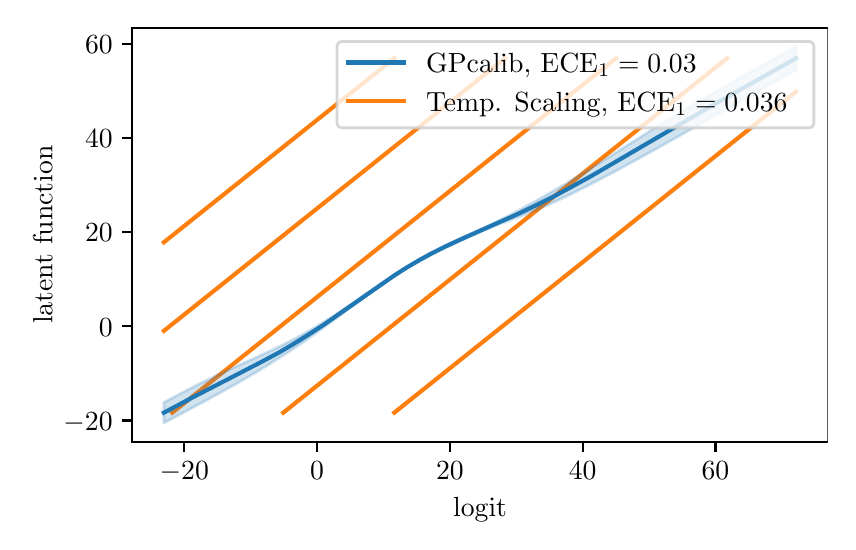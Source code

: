 \begingroup%
\makeatletter%
\begin{pgfpicture}%
\pgfpathrectangle{\pgfpointorigin}{\pgfqpoint{4.0in}{2.472in}}%
\pgfusepath{use as bounding box, clip}%
\begin{pgfscope}%
\pgfsetbuttcap%
\pgfsetmiterjoin%
\definecolor{currentfill}{rgb}{1.0,1.0,1.0}%
\pgfsetfillcolor{currentfill}%
\pgfsetlinewidth{0.0pt}%
\definecolor{currentstroke}{rgb}{1.0,1.0,1.0}%
\pgfsetstrokecolor{currentstroke}%
\pgfsetdash{}{0pt}%
\pgfpathmoveto{\pgfqpoint{0.0in}{0.0in}}%
\pgfpathlineto{\pgfqpoint{4.0in}{0.0in}}%
\pgfpathlineto{\pgfqpoint{4.0in}{2.472in}}%
\pgfpathlineto{\pgfqpoint{0.0in}{2.472in}}%
\pgfpathclose%
\pgfusepath{fill}%
\end{pgfscope}%
\begin{pgfscope}%
\pgfsetbuttcap%
\pgfsetmiterjoin%
\definecolor{currentfill}{rgb}{1.0,1.0,1.0}%
\pgfsetfillcolor{currentfill}%
\pgfsetlinewidth{0.0pt}%
\definecolor{currentstroke}{rgb}{0.0,0.0,0.0}%
\pgfsetstrokecolor{currentstroke}%
\pgfsetstrokeopacity{0.0}%
\pgfsetdash{}{0pt}%
\pgfpathmoveto{\pgfqpoint{0.523in}{0.401in}}%
\pgfpathlineto{\pgfqpoint{4.0in}{0.401in}}%
\pgfpathlineto{\pgfqpoint{4.0in}{2.472in}}%
\pgfpathlineto{\pgfqpoint{0.523in}{2.472in}}%
\pgfpathclose%
\pgfusepath{fill}%
\end{pgfscope}%
\begin{pgfscope}%
\pgfsetbuttcap%
\pgfsetroundjoin%
\definecolor{currentfill}{rgb}{0.0,0.0,0.0}%
\pgfsetfillcolor{currentfill}%
\pgfsetlinewidth{0.803pt}%
\definecolor{currentstroke}{rgb}{0.0,0.0,0.0}%
\pgfsetstrokecolor{currentstroke}%
\pgfsetdash{}{0pt}%
\pgfsys@defobject{currentmarker}{\pgfqpoint{0.0in}{-0.049in}}{\pgfqpoint{0.0in}{0.0in}}{%
\pgfpathmoveto{\pgfqpoint{0.0in}{0.0in}}%
\pgfpathlineto{\pgfqpoint{0.0in}{-0.049in}}%
\pgfusepath{stroke,fill}%
}%
\begin{pgfscope}%
\pgfsys@transformshift{0.783in}{0.401in}%
\pgfsys@useobject{currentmarker}{}%
\end{pgfscope}%
\end{pgfscope}%
\begin{pgfscope}%
\definecolor{textcolor}{rgb}{0.0,0.0,0.0}%
\pgfsetstrokecolor{textcolor}%
\pgfsetfillcolor{textcolor}%
\pgftext[x=0.783in,y=0.304in,,top]{\color{textcolor}\rmfamily\fontsize{10.0}{12.0}\selectfont \(\displaystyle -20\)}%
\end{pgfscope}%
\begin{pgfscope}%
\pgfsetbuttcap%
\pgfsetroundjoin%
\definecolor{currentfill}{rgb}{0.0,0.0,0.0}%
\pgfsetfillcolor{currentfill}%
\pgfsetlinewidth{0.803pt}%
\definecolor{currentstroke}{rgb}{0.0,0.0,0.0}%
\pgfsetstrokecolor{currentstroke}%
\pgfsetdash{}{0pt}%
\pgfsys@defobject{currentmarker}{\pgfqpoint{0.0in}{-0.049in}}{\pgfqpoint{0.0in}{0.0in}}{%
\pgfpathmoveto{\pgfqpoint{0.0in}{0.0in}}%
\pgfpathlineto{\pgfqpoint{0.0in}{-0.049in}}%
\pgfusepath{stroke,fill}%
}%
\begin{pgfscope}%
\pgfsys@transformshift{1.447in}{0.401in}%
\pgfsys@useobject{currentmarker}{}%
\end{pgfscope}%
\end{pgfscope}%
\begin{pgfscope}%
\definecolor{textcolor}{rgb}{0.0,0.0,0.0}%
\pgfsetstrokecolor{textcolor}%
\pgfsetfillcolor{textcolor}%
\pgftext[x=1.447in,y=0.304in,,top]{\color{textcolor}\rmfamily\fontsize{10.0}{12.0}\selectfont \(\displaystyle 0\)}%
\end{pgfscope}%
\begin{pgfscope}%
\pgfsetbuttcap%
\pgfsetroundjoin%
\definecolor{currentfill}{rgb}{0.0,0.0,0.0}%
\pgfsetfillcolor{currentfill}%
\pgfsetlinewidth{0.803pt}%
\definecolor{currentstroke}{rgb}{0.0,0.0,0.0}%
\pgfsetstrokecolor{currentstroke}%
\pgfsetdash{}{0pt}%
\pgfsys@defobject{currentmarker}{\pgfqpoint{0.0in}{-0.049in}}{\pgfqpoint{0.0in}{0.0in}}{%
\pgfpathmoveto{\pgfqpoint{0.0in}{0.0in}}%
\pgfpathlineto{\pgfqpoint{0.0in}{-0.049in}}%
\pgfusepath{stroke,fill}%
}%
\begin{pgfscope}%
\pgfsys@transformshift{2.111in}{0.401in}%
\pgfsys@useobject{currentmarker}{}%
\end{pgfscope}%
\end{pgfscope}%
\begin{pgfscope}%
\definecolor{textcolor}{rgb}{0.0,0.0,0.0}%
\pgfsetstrokecolor{textcolor}%
\pgfsetfillcolor{textcolor}%
\pgftext[x=2.111in,y=0.304in,,top]{\color{textcolor}\rmfamily\fontsize{10.0}{12.0}\selectfont \(\displaystyle 20\)}%
\end{pgfscope}%
\begin{pgfscope}%
\pgfsetbuttcap%
\pgfsetroundjoin%
\definecolor{currentfill}{rgb}{0.0,0.0,0.0}%
\pgfsetfillcolor{currentfill}%
\pgfsetlinewidth{0.803pt}%
\definecolor{currentstroke}{rgb}{0.0,0.0,0.0}%
\pgfsetstrokecolor{currentstroke}%
\pgfsetdash{}{0pt}%
\pgfsys@defobject{currentmarker}{\pgfqpoint{0.0in}{-0.049in}}{\pgfqpoint{0.0in}{0.0in}}{%
\pgfpathmoveto{\pgfqpoint{0.0in}{0.0in}}%
\pgfpathlineto{\pgfqpoint{0.0in}{-0.049in}}%
\pgfusepath{stroke,fill}%
}%
\begin{pgfscope}%
\pgfsys@transformshift{2.775in}{0.401in}%
\pgfsys@useobject{currentmarker}{}%
\end{pgfscope}%
\end{pgfscope}%
\begin{pgfscope}%
\definecolor{textcolor}{rgb}{0.0,0.0,0.0}%
\pgfsetstrokecolor{textcolor}%
\pgfsetfillcolor{textcolor}%
\pgftext[x=2.775in,y=0.304in,,top]{\color{textcolor}\rmfamily\fontsize{10.0}{12.0}\selectfont \(\displaystyle 40\)}%
\end{pgfscope}%
\begin{pgfscope}%
\pgfsetbuttcap%
\pgfsetroundjoin%
\definecolor{currentfill}{rgb}{0.0,0.0,0.0}%
\pgfsetfillcolor{currentfill}%
\pgfsetlinewidth{0.803pt}%
\definecolor{currentstroke}{rgb}{0.0,0.0,0.0}%
\pgfsetstrokecolor{currentstroke}%
\pgfsetdash{}{0pt}%
\pgfsys@defobject{currentmarker}{\pgfqpoint{0.0in}{-0.049in}}{\pgfqpoint{0.0in}{0.0in}}{%
\pgfpathmoveto{\pgfqpoint{0.0in}{0.0in}}%
\pgfpathlineto{\pgfqpoint{0.0in}{-0.049in}}%
\pgfusepath{stroke,fill}%
}%
\begin{pgfscope}%
\pgfsys@transformshift{3.439in}{0.401in}%
\pgfsys@useobject{currentmarker}{}%
\end{pgfscope}%
\end{pgfscope}%
\begin{pgfscope}%
\definecolor{textcolor}{rgb}{0.0,0.0,0.0}%
\pgfsetstrokecolor{textcolor}%
\pgfsetfillcolor{textcolor}%
\pgftext[x=3.439in,y=0.304in,,top]{\color{textcolor}\rmfamily\fontsize{10.0}{12.0}\selectfont \(\displaystyle 60\)}%
\end{pgfscope}%
\begin{pgfscope}%
\definecolor{textcolor}{rgb}{0.0,0.0,0.0}%
\pgfsetstrokecolor{textcolor}%
\pgfsetfillcolor{textcolor}%
\pgftext[x=2.262in,y=0.125in,,top]{\color{textcolor}\rmfamily\fontsize{10.0}{12.0}\selectfont logit}%
\end{pgfscope}%
\begin{pgfscope}%
\pgfsetbuttcap%
\pgfsetroundjoin%
\definecolor{currentfill}{rgb}{0.0,0.0,0.0}%
\pgfsetfillcolor{currentfill}%
\pgfsetlinewidth{0.803pt}%
\definecolor{currentstroke}{rgb}{0.0,0.0,0.0}%
\pgfsetstrokecolor{currentstroke}%
\pgfsetdash{}{0pt}%
\pgfsys@defobject{currentmarker}{\pgfqpoint{-0.049in}{0.0in}}{\pgfqpoint{0.0in}{0.0in}}{%
\pgfpathmoveto{\pgfqpoint{0.0in}{0.0in}}%
\pgfpathlineto{\pgfqpoint{-0.049in}{0.0in}}%
\pgfusepath{stroke,fill}%
}%
\begin{pgfscope}%
\pgfsys@transformshift{0.523in}{0.508in}%
\pgfsys@useobject{currentmarker}{}%
\end{pgfscope}%
\end{pgfscope}%
\begin{pgfscope}%
\definecolor{textcolor}{rgb}{0.0,0.0,0.0}%
\pgfsetstrokecolor{textcolor}%
\pgfsetfillcolor{textcolor}%
\pgftext[x=0.179in,y=0.46in,left,base]{\color{textcolor}\rmfamily\fontsize{10.0}{12.0}\selectfont \(\displaystyle -20\)}%
\end{pgfscope}%
\begin{pgfscope}%
\pgfsetbuttcap%
\pgfsetroundjoin%
\definecolor{currentfill}{rgb}{0.0,0.0,0.0}%
\pgfsetfillcolor{currentfill}%
\pgfsetlinewidth{0.803pt}%
\definecolor{currentstroke}{rgb}{0.0,0.0,0.0}%
\pgfsetstrokecolor{currentstroke}%
\pgfsetdash{}{0pt}%
\pgfsys@defobject{currentmarker}{\pgfqpoint{-0.049in}{0.0in}}{\pgfqpoint{0.0in}{0.0in}}{%
\pgfpathmoveto{\pgfqpoint{0.0in}{0.0in}}%
\pgfpathlineto{\pgfqpoint{-0.049in}{0.0in}}%
\pgfusepath{stroke,fill}%
}%
\begin{pgfscope}%
\pgfsys@transformshift{0.523in}{0.979in}%
\pgfsys@useobject{currentmarker}{}%
\end{pgfscope}%
\end{pgfscope}%
\begin{pgfscope}%
\definecolor{textcolor}{rgb}{0.0,0.0,0.0}%
\pgfsetstrokecolor{textcolor}%
\pgfsetfillcolor{textcolor}%
\pgftext[x=0.356in,y=0.93in,left,base]{\color{textcolor}\rmfamily\fontsize{10.0}{12.0}\selectfont \(\displaystyle 0\)}%
\end{pgfscope}%
\begin{pgfscope}%
\pgfsetbuttcap%
\pgfsetroundjoin%
\definecolor{currentfill}{rgb}{0.0,0.0,0.0}%
\pgfsetfillcolor{currentfill}%
\pgfsetlinewidth{0.803pt}%
\definecolor{currentstroke}{rgb}{0.0,0.0,0.0}%
\pgfsetstrokecolor{currentstroke}%
\pgfsetdash{}{0pt}%
\pgfsys@defobject{currentmarker}{\pgfqpoint{-0.049in}{0.0in}}{\pgfqpoint{0.0in}{0.0in}}{%
\pgfpathmoveto{\pgfqpoint{0.0in}{0.0in}}%
\pgfpathlineto{\pgfqpoint{-0.049in}{0.0in}}%
\pgfusepath{stroke,fill}%
}%
\begin{pgfscope}%
\pgfsys@transformshift{0.523in}{1.449in}%
\pgfsys@useobject{currentmarker}{}%
\end{pgfscope}%
\end{pgfscope}%
\begin{pgfscope}%
\definecolor{textcolor}{rgb}{0.0,0.0,0.0}%
\pgfsetstrokecolor{textcolor}%
\pgfsetfillcolor{textcolor}%
\pgftext[x=0.287in,y=1.401in,left,base]{\color{textcolor}\rmfamily\fontsize{10.0}{12.0}\selectfont \(\displaystyle 20\)}%
\end{pgfscope}%
\begin{pgfscope}%
\pgfsetbuttcap%
\pgfsetroundjoin%
\definecolor{currentfill}{rgb}{0.0,0.0,0.0}%
\pgfsetfillcolor{currentfill}%
\pgfsetlinewidth{0.803pt}%
\definecolor{currentstroke}{rgb}{0.0,0.0,0.0}%
\pgfsetstrokecolor{currentstroke}%
\pgfsetdash{}{0pt}%
\pgfsys@defobject{currentmarker}{\pgfqpoint{-0.049in}{0.0in}}{\pgfqpoint{0.0in}{0.0in}}{%
\pgfpathmoveto{\pgfqpoint{0.0in}{0.0in}}%
\pgfpathlineto{\pgfqpoint{-0.049in}{0.0in}}%
\pgfusepath{stroke,fill}%
}%
\begin{pgfscope}%
\pgfsys@transformshift{0.523in}{1.92in}%
\pgfsys@useobject{currentmarker}{}%
\end{pgfscope}%
\end{pgfscope}%
\begin{pgfscope}%
\definecolor{textcolor}{rgb}{0.0,0.0,0.0}%
\pgfsetstrokecolor{textcolor}%
\pgfsetfillcolor{textcolor}%
\pgftext[x=0.287in,y=1.872in,left,base]{\color{textcolor}\rmfamily\fontsize{10.0}{12.0}\selectfont \(\displaystyle 40\)}%
\end{pgfscope}%
\begin{pgfscope}%
\pgfsetbuttcap%
\pgfsetroundjoin%
\definecolor{currentfill}{rgb}{0.0,0.0,0.0}%
\pgfsetfillcolor{currentfill}%
\pgfsetlinewidth{0.803pt}%
\definecolor{currentstroke}{rgb}{0.0,0.0,0.0}%
\pgfsetstrokecolor{currentstroke}%
\pgfsetdash{}{0pt}%
\pgfsys@defobject{currentmarker}{\pgfqpoint{-0.049in}{0.0in}}{\pgfqpoint{0.0in}{0.0in}}{%
\pgfpathmoveto{\pgfqpoint{0.0in}{0.0in}}%
\pgfpathlineto{\pgfqpoint{-0.049in}{0.0in}}%
\pgfusepath{stroke,fill}%
}%
\begin{pgfscope}%
\pgfsys@transformshift{0.523in}{2.39in}%
\pgfsys@useobject{currentmarker}{}%
\end{pgfscope}%
\end{pgfscope}%
\begin{pgfscope}%
\definecolor{textcolor}{rgb}{0.0,0.0,0.0}%
\pgfsetstrokecolor{textcolor}%
\pgfsetfillcolor{textcolor}%
\pgftext[x=0.287in,y=2.342in,left,base]{\color{textcolor}\rmfamily\fontsize{10.0}{12.0}\selectfont \(\displaystyle 60\)}%
\end{pgfscope}%
\begin{pgfscope}%
\definecolor{textcolor}{rgb}{0.0,0.0,0.0}%
\pgfsetstrokecolor{textcolor}%
\pgfsetfillcolor{textcolor}%
\pgftext[x=0.123in,y=1.437in,,bottom,rotate=90.0]{\color{textcolor}\rmfamily\fontsize{10.0}{12.0}\selectfont latent function}%
\end{pgfscope}%
\begin{pgfscope}%
\pgfsetrectcap%
\pgfsetmiterjoin%
\pgfsetlinewidth{0.803pt}%
\definecolor{currentstroke}{rgb}{0.0,0.0,0.0}%
\pgfsetstrokecolor{currentstroke}%
\pgfsetdash{}{0pt}%
\pgfpathmoveto{\pgfqpoint{0.523in}{0.401in}}%
\pgfpathlineto{\pgfqpoint{0.523in}{2.472in}}%
\pgfusepath{stroke}%
\end{pgfscope}%
\begin{pgfscope}%
\pgfsetrectcap%
\pgfsetmiterjoin%
\pgfsetlinewidth{0.803pt}%
\definecolor{currentstroke}{rgb}{0.0,0.0,0.0}%
\pgfsetstrokecolor{currentstroke}%
\pgfsetdash{}{0pt}%
\pgfpathmoveto{\pgfqpoint{4.0in}{0.401in}}%
\pgfpathlineto{\pgfqpoint{4.0in}{2.472in}}%
\pgfusepath{stroke}%
\end{pgfscope}%
\begin{pgfscope}%
\pgfsetrectcap%
\pgfsetmiterjoin%
\pgfsetlinewidth{0.803pt}%
\definecolor{currentstroke}{rgb}{0.0,0.0,0.0}%
\pgfsetstrokecolor{currentstroke}%
\pgfsetdash{}{0pt}%
\pgfpathmoveto{\pgfqpoint{0.523in}{0.401in}}%
\pgfpathlineto{\pgfqpoint{4.0in}{0.401in}}%
\pgfusepath{stroke}%
\end{pgfscope}%
\begin{pgfscope}%
\pgfsetrectcap%
\pgfsetmiterjoin%
\pgfsetlinewidth{0.803pt}%
\definecolor{currentstroke}{rgb}{0.0,0.0,0.0}%
\pgfsetstrokecolor{currentstroke}%
\pgfsetdash{}{0pt}%
\pgfpathmoveto{\pgfqpoint{0.523in}{2.472in}}%
\pgfpathlineto{\pgfqpoint{4.0in}{2.472in}}%
\pgfusepath{stroke}%
\end{pgfscope}%
\begin{pgfscope}%
\pgfpathrectangle{\pgfqpoint{0.523in}{0.401in}}{\pgfqpoint{3.477in}{2.071in}}%
\pgfusepath{clip}%
\pgfsetrectcap%
\pgfsetroundjoin%
\pgfsetlinewidth{1.506pt}%
\definecolor{currentstroke}{rgb}{1.0,0.498,0.055}%
\pgfsetstrokecolor{currentstroke}%
\pgfsetdash{}{0pt}%
\pgfpathmoveto{\pgfqpoint{1.833in}{0.547in}}%
\pgfpathlineto{\pgfqpoint{3.842in}{2.152in}}%
\pgfusepath{stroke}%
\end{pgfscope}%
\begin{pgfscope}%
\pgfpathrectangle{\pgfqpoint{0.523in}{0.401in}}{\pgfqpoint{3.477in}{2.071in}}%
\pgfusepath{clip}%
\pgfsetrectcap%
\pgfsetroundjoin%
\pgfsetlinewidth{1.506pt}%
\definecolor{currentstroke}{rgb}{1.0,0.498,0.055}%
\pgfsetstrokecolor{currentstroke}%
\pgfsetdash{}{0pt}%
\pgfpathmoveto{\pgfqpoint{1.278in}{0.547in}}%
\pgfpathlineto{\pgfqpoint{3.497in}{2.319in}}%
\pgfusepath{stroke}%
\end{pgfscope}%
\begin{pgfscope}%
\pgfpathrectangle{\pgfqpoint{0.523in}{0.401in}}{\pgfqpoint{3.477in}{2.071in}}%
\pgfusepath{clip}%
\pgfsetrectcap%
\pgfsetroundjoin%
\pgfsetlinewidth{1.506pt}%
\definecolor{currentstroke}{rgb}{1.0,0.498,0.055}%
\pgfsetstrokecolor{currentstroke}%
\pgfsetdash{}{0pt}%
\pgfpathmoveto{\pgfqpoint{0.723in}{0.547in}}%
\pgfpathlineto{\pgfqpoint{2.942in}{2.319in}}%
\pgfusepath{stroke}%
\end{pgfscope}%
\begin{pgfscope}%
\pgfpathrectangle{\pgfqpoint{0.523in}{0.401in}}{\pgfqpoint{3.477in}{2.071in}}%
\pgfusepath{clip}%
\pgfsetrectcap%
\pgfsetroundjoin%
\pgfsetlinewidth{1.506pt}%
\definecolor{currentstroke}{rgb}{1.0,0.498,0.055}%
\pgfsetstrokecolor{currentstroke}%
\pgfsetdash{}{0pt}%
\pgfpathmoveto{\pgfqpoint{0.681in}{0.956in}}%
\pgfpathlineto{\pgfqpoint{2.387in}{2.319in}}%
\pgfusepath{stroke}%
\end{pgfscope}%
\begin{pgfscope}%
\pgfpathrectangle{\pgfqpoint{0.523in}{0.401in}}{\pgfqpoint{3.477in}{2.071in}}%
\pgfusepath{clip}%
\pgfsetrectcap%
\pgfsetroundjoin%
\pgfsetlinewidth{1.506pt}%
\definecolor{currentstroke}{rgb}{1.0,0.498,0.055}%
\pgfsetstrokecolor{currentstroke}%
\pgfsetdash{}{0pt}%
\pgfpathmoveto{\pgfqpoint{0.681in}{1.399in}}%
\pgfpathlineto{\pgfqpoint{1.833in}{2.319in}}%
\pgfusepath{stroke}%
\end{pgfscope}%
\begin{pgfscope}%
\pgfpathrectangle{\pgfqpoint{0.523in}{0.401in}}{\pgfqpoint{3.477in}{2.071in}}%
\pgfusepath{clip}%
\pgfsetbuttcap%
\pgfsetroundjoin%
\definecolor{currentfill}{rgb}{0.122,0.467,0.706}%
\pgfsetfillcolor{currentfill}%
\pgfsetfillopacity{0.2}%
\pgfsetlinewidth{1.004pt}%
\definecolor{currentstroke}{rgb}{0.122,0.467,0.706}%
\pgfsetstrokecolor{currentstroke}%
\pgfsetstrokeopacity{0.2}%
\pgfsetdash{}{0pt}%
\pgfpathmoveto{\pgfqpoint{0.681in}{0.598in}}%
\pgfpathlineto{\pgfqpoint{0.681in}{0.495in}}%
\pgfpathlineto{\pgfqpoint{0.684in}{0.497in}}%
\pgfpathlineto{\pgfqpoint{0.687in}{0.499in}}%
\pgfpathlineto{\pgfqpoint{0.691in}{0.5in}}%
\pgfpathlineto{\pgfqpoint{0.694in}{0.502in}}%
\pgfpathlineto{\pgfqpoint{0.697in}{0.504in}}%
\pgfpathlineto{\pgfqpoint{0.7in}{0.505in}}%
\pgfpathlineto{\pgfqpoint{0.703in}{0.507in}}%
\pgfpathlineto{\pgfqpoint{0.706in}{0.509in}}%
\pgfpathlineto{\pgfqpoint{0.71in}{0.511in}}%
\pgfpathlineto{\pgfqpoint{0.713in}{0.512in}}%
\pgfpathlineto{\pgfqpoint{0.716in}{0.514in}}%
\pgfpathlineto{\pgfqpoint{0.719in}{0.516in}}%
\pgfpathlineto{\pgfqpoint{0.722in}{0.517in}}%
\pgfpathlineto{\pgfqpoint{0.725in}{0.519in}}%
\pgfpathlineto{\pgfqpoint{0.729in}{0.521in}}%
\pgfpathlineto{\pgfqpoint{0.732in}{0.522in}}%
\pgfpathlineto{\pgfqpoint{0.735in}{0.524in}}%
\pgfpathlineto{\pgfqpoint{0.738in}{0.526in}}%
\pgfpathlineto{\pgfqpoint{0.741in}{0.527in}}%
\pgfpathlineto{\pgfqpoint{0.744in}{0.529in}}%
\pgfpathlineto{\pgfqpoint{0.748in}{0.531in}}%
\pgfpathlineto{\pgfqpoint{0.751in}{0.533in}}%
\pgfpathlineto{\pgfqpoint{0.754in}{0.534in}}%
\pgfpathlineto{\pgfqpoint{0.757in}{0.536in}}%
\pgfpathlineto{\pgfqpoint{0.76in}{0.538in}}%
\pgfpathlineto{\pgfqpoint{0.763in}{0.539in}}%
\pgfpathlineto{\pgfqpoint{0.766in}{0.541in}}%
\pgfpathlineto{\pgfqpoint{0.77in}{0.543in}}%
\pgfpathlineto{\pgfqpoint{0.773in}{0.544in}}%
\pgfpathlineto{\pgfqpoint{0.776in}{0.546in}}%
\pgfpathlineto{\pgfqpoint{0.779in}{0.548in}}%
\pgfpathlineto{\pgfqpoint{0.782in}{0.549in}}%
\pgfpathlineto{\pgfqpoint{0.785in}{0.551in}}%
\pgfpathlineto{\pgfqpoint{0.789in}{0.553in}}%
\pgfpathlineto{\pgfqpoint{0.792in}{0.554in}}%
\pgfpathlineto{\pgfqpoint{0.795in}{0.556in}}%
\pgfpathlineto{\pgfqpoint{0.798in}{0.558in}}%
\pgfpathlineto{\pgfqpoint{0.801in}{0.56in}}%
\pgfpathlineto{\pgfqpoint{0.804in}{0.561in}}%
\pgfpathlineto{\pgfqpoint{0.808in}{0.563in}}%
\pgfpathlineto{\pgfqpoint{0.811in}{0.565in}}%
\pgfpathlineto{\pgfqpoint{0.814in}{0.566in}}%
\pgfpathlineto{\pgfqpoint{0.817in}{0.568in}}%
\pgfpathlineto{\pgfqpoint{0.82in}{0.57in}}%
\pgfpathlineto{\pgfqpoint{0.823in}{0.571in}}%
\pgfpathlineto{\pgfqpoint{0.827in}{0.573in}}%
\pgfpathlineto{\pgfqpoint{0.83in}{0.575in}}%
\pgfpathlineto{\pgfqpoint{0.833in}{0.576in}}%
\pgfpathlineto{\pgfqpoint{0.836in}{0.578in}}%
\pgfpathlineto{\pgfqpoint{0.839in}{0.58in}}%
\pgfpathlineto{\pgfqpoint{0.842in}{0.582in}}%
\pgfpathlineto{\pgfqpoint{0.846in}{0.583in}}%
\pgfpathlineto{\pgfqpoint{0.849in}{0.585in}}%
\pgfpathlineto{\pgfqpoint{0.852in}{0.587in}}%
\pgfpathlineto{\pgfqpoint{0.855in}{0.588in}}%
\pgfpathlineto{\pgfqpoint{0.858in}{0.59in}}%
\pgfpathlineto{\pgfqpoint{0.861in}{0.592in}}%
\pgfpathlineto{\pgfqpoint{0.865in}{0.593in}}%
\pgfpathlineto{\pgfqpoint{0.868in}{0.595in}}%
\pgfpathlineto{\pgfqpoint{0.871in}{0.597in}}%
\pgfpathlineto{\pgfqpoint{0.874in}{0.599in}}%
\pgfpathlineto{\pgfqpoint{0.877in}{0.6in}}%
\pgfpathlineto{\pgfqpoint{0.88in}{0.602in}}%
\pgfpathlineto{\pgfqpoint{0.884in}{0.604in}}%
\pgfpathlineto{\pgfqpoint{0.887in}{0.605in}}%
\pgfpathlineto{\pgfqpoint{0.89in}{0.607in}}%
\pgfpathlineto{\pgfqpoint{0.893in}{0.609in}}%
\pgfpathlineto{\pgfqpoint{0.896in}{0.61in}}%
\pgfpathlineto{\pgfqpoint{0.899in}{0.612in}}%
\pgfpathlineto{\pgfqpoint{0.903in}{0.614in}}%
\pgfpathlineto{\pgfqpoint{0.906in}{0.616in}}%
\pgfpathlineto{\pgfqpoint{0.909in}{0.617in}}%
\pgfpathlineto{\pgfqpoint{0.912in}{0.619in}}%
\pgfpathlineto{\pgfqpoint{0.915in}{0.621in}}%
\pgfpathlineto{\pgfqpoint{0.918in}{0.623in}}%
\pgfpathlineto{\pgfqpoint{0.922in}{0.624in}}%
\pgfpathlineto{\pgfqpoint{0.925in}{0.626in}}%
\pgfpathlineto{\pgfqpoint{0.928in}{0.628in}}%
\pgfpathlineto{\pgfqpoint{0.931in}{0.629in}}%
\pgfpathlineto{\pgfqpoint{0.934in}{0.631in}}%
\pgfpathlineto{\pgfqpoint{0.937in}{0.633in}}%
\pgfpathlineto{\pgfqpoint{0.941in}{0.635in}}%
\pgfpathlineto{\pgfqpoint{0.944in}{0.636in}}%
\pgfpathlineto{\pgfqpoint{0.947in}{0.638in}}%
\pgfpathlineto{\pgfqpoint{0.95in}{0.64in}}%
\pgfpathlineto{\pgfqpoint{0.953in}{0.642in}}%
\pgfpathlineto{\pgfqpoint{0.956in}{0.643in}}%
\pgfpathlineto{\pgfqpoint{0.96in}{0.645in}}%
\pgfpathlineto{\pgfqpoint{0.963in}{0.647in}}%
\pgfpathlineto{\pgfqpoint{0.966in}{0.649in}}%
\pgfpathlineto{\pgfqpoint{0.969in}{0.65in}}%
\pgfpathlineto{\pgfqpoint{0.972in}{0.652in}}%
\pgfpathlineto{\pgfqpoint{0.975in}{0.654in}}%
\pgfpathlineto{\pgfqpoint{0.978in}{0.655in}}%
\pgfpathlineto{\pgfqpoint{0.982in}{0.657in}}%
\pgfpathlineto{\pgfqpoint{0.985in}{0.659in}}%
\pgfpathlineto{\pgfqpoint{0.988in}{0.661in}}%
\pgfpathlineto{\pgfqpoint{0.991in}{0.663in}}%
\pgfpathlineto{\pgfqpoint{0.994in}{0.664in}}%
\pgfpathlineto{\pgfqpoint{0.997in}{0.666in}}%
\pgfpathlineto{\pgfqpoint{1.001in}{0.668in}}%
\pgfpathlineto{\pgfqpoint{1.004in}{0.67in}}%
\pgfpathlineto{\pgfqpoint{1.007in}{0.671in}}%
\pgfpathlineto{\pgfqpoint{1.01in}{0.673in}}%
\pgfpathlineto{\pgfqpoint{1.013in}{0.675in}}%
\pgfpathlineto{\pgfqpoint{1.016in}{0.677in}}%
\pgfpathlineto{\pgfqpoint{1.02in}{0.678in}}%
\pgfpathlineto{\pgfqpoint{1.023in}{0.68in}}%
\pgfpathlineto{\pgfqpoint{1.026in}{0.682in}}%
\pgfpathlineto{\pgfqpoint{1.029in}{0.684in}}%
\pgfpathlineto{\pgfqpoint{1.032in}{0.686in}}%
\pgfpathlineto{\pgfqpoint{1.035in}{0.687in}}%
\pgfpathlineto{\pgfqpoint{1.039in}{0.689in}}%
\pgfpathlineto{\pgfqpoint{1.042in}{0.691in}}%
\pgfpathlineto{\pgfqpoint{1.045in}{0.693in}}%
\pgfpathlineto{\pgfqpoint{1.048in}{0.695in}}%
\pgfpathlineto{\pgfqpoint{1.051in}{0.696in}}%
\pgfpathlineto{\pgfqpoint{1.054in}{0.698in}}%
\pgfpathlineto{\pgfqpoint{1.058in}{0.7in}}%
\pgfpathlineto{\pgfqpoint{1.061in}{0.702in}}%
\pgfpathlineto{\pgfqpoint{1.064in}{0.704in}}%
\pgfpathlineto{\pgfqpoint{1.067in}{0.705in}}%
\pgfpathlineto{\pgfqpoint{1.07in}{0.707in}}%
\pgfpathlineto{\pgfqpoint{1.073in}{0.709in}}%
\pgfpathlineto{\pgfqpoint{1.077in}{0.711in}}%
\pgfpathlineto{\pgfqpoint{1.08in}{0.713in}}%
\pgfpathlineto{\pgfqpoint{1.083in}{0.715in}}%
\pgfpathlineto{\pgfqpoint{1.086in}{0.716in}}%
\pgfpathlineto{\pgfqpoint{1.089in}{0.718in}}%
\pgfpathlineto{\pgfqpoint{1.092in}{0.72in}}%
\pgfpathlineto{\pgfqpoint{1.096in}{0.722in}}%
\pgfpathlineto{\pgfqpoint{1.099in}{0.724in}}%
\pgfpathlineto{\pgfqpoint{1.102in}{0.726in}}%
\pgfpathlineto{\pgfqpoint{1.105in}{0.727in}}%
\pgfpathlineto{\pgfqpoint{1.108in}{0.729in}}%
\pgfpathlineto{\pgfqpoint{1.111in}{0.731in}}%
\pgfpathlineto{\pgfqpoint{1.115in}{0.733in}}%
\pgfpathlineto{\pgfqpoint{1.118in}{0.735in}}%
\pgfpathlineto{\pgfqpoint{1.121in}{0.737in}}%
\pgfpathlineto{\pgfqpoint{1.124in}{0.739in}}%
\pgfpathlineto{\pgfqpoint{1.127in}{0.74in}}%
\pgfpathlineto{\pgfqpoint{1.13in}{0.742in}}%
\pgfpathlineto{\pgfqpoint{1.134in}{0.744in}}%
\pgfpathlineto{\pgfqpoint{1.137in}{0.746in}}%
\pgfpathlineto{\pgfqpoint{1.14in}{0.748in}}%
\pgfpathlineto{\pgfqpoint{1.143in}{0.75in}}%
\pgfpathlineto{\pgfqpoint{1.146in}{0.752in}}%
\pgfpathlineto{\pgfqpoint{1.149in}{0.754in}}%
\pgfpathlineto{\pgfqpoint{1.153in}{0.755in}}%
\pgfpathlineto{\pgfqpoint{1.156in}{0.757in}}%
\pgfpathlineto{\pgfqpoint{1.159in}{0.759in}}%
\pgfpathlineto{\pgfqpoint{1.162in}{0.761in}}%
\pgfpathlineto{\pgfqpoint{1.165in}{0.763in}}%
\pgfpathlineto{\pgfqpoint{1.168in}{0.765in}}%
\pgfpathlineto{\pgfqpoint{1.171in}{0.767in}}%
\pgfpathlineto{\pgfqpoint{1.175in}{0.769in}}%
\pgfpathlineto{\pgfqpoint{1.178in}{0.771in}}%
\pgfpathlineto{\pgfqpoint{1.181in}{0.773in}}%
\pgfpathlineto{\pgfqpoint{1.184in}{0.775in}}%
\pgfpathlineto{\pgfqpoint{1.187in}{0.776in}}%
\pgfpathlineto{\pgfqpoint{1.19in}{0.778in}}%
\pgfpathlineto{\pgfqpoint{1.194in}{0.78in}}%
\pgfpathlineto{\pgfqpoint{1.197in}{0.782in}}%
\pgfpathlineto{\pgfqpoint{1.2in}{0.784in}}%
\pgfpathlineto{\pgfqpoint{1.203in}{0.786in}}%
\pgfpathlineto{\pgfqpoint{1.206in}{0.788in}}%
\pgfpathlineto{\pgfqpoint{1.209in}{0.79in}}%
\pgfpathlineto{\pgfqpoint{1.213in}{0.792in}}%
\pgfpathlineto{\pgfqpoint{1.216in}{0.794in}}%
\pgfpathlineto{\pgfqpoint{1.219in}{0.796in}}%
\pgfpathlineto{\pgfqpoint{1.222in}{0.798in}}%
\pgfpathlineto{\pgfqpoint{1.225in}{0.8in}}%
\pgfpathlineto{\pgfqpoint{1.228in}{0.802in}}%
\pgfpathlineto{\pgfqpoint{1.232in}{0.804in}}%
\pgfpathlineto{\pgfqpoint{1.235in}{0.806in}}%
\pgfpathlineto{\pgfqpoint{1.238in}{0.808in}}%
\pgfpathlineto{\pgfqpoint{1.241in}{0.81in}}%
\pgfpathlineto{\pgfqpoint{1.244in}{0.812in}}%
\pgfpathlineto{\pgfqpoint{1.247in}{0.814in}}%
\pgfpathlineto{\pgfqpoint{1.251in}{0.816in}}%
\pgfpathlineto{\pgfqpoint{1.254in}{0.818in}}%
\pgfpathlineto{\pgfqpoint{1.257in}{0.82in}}%
\pgfpathlineto{\pgfqpoint{1.26in}{0.822in}}%
\pgfpathlineto{\pgfqpoint{1.263in}{0.824in}}%
\pgfpathlineto{\pgfqpoint{1.266in}{0.826in}}%
\pgfpathlineto{\pgfqpoint{1.27in}{0.828in}}%
\pgfpathlineto{\pgfqpoint{1.273in}{0.83in}}%
\pgfpathlineto{\pgfqpoint{1.276in}{0.832in}}%
\pgfpathlineto{\pgfqpoint{1.279in}{0.834in}}%
\pgfpathlineto{\pgfqpoint{1.282in}{0.836in}}%
\pgfpathlineto{\pgfqpoint{1.285in}{0.838in}}%
\pgfpathlineto{\pgfqpoint{1.289in}{0.84in}}%
\pgfpathlineto{\pgfqpoint{1.292in}{0.842in}}%
\pgfpathlineto{\pgfqpoint{1.295in}{0.844in}}%
\pgfpathlineto{\pgfqpoint{1.298in}{0.846in}}%
\pgfpathlineto{\pgfqpoint{1.301in}{0.848in}}%
\pgfpathlineto{\pgfqpoint{1.304in}{0.851in}}%
\pgfpathlineto{\pgfqpoint{1.308in}{0.853in}}%
\pgfpathlineto{\pgfqpoint{1.311in}{0.855in}}%
\pgfpathlineto{\pgfqpoint{1.314in}{0.857in}}%
\pgfpathlineto{\pgfqpoint{1.317in}{0.859in}}%
\pgfpathlineto{\pgfqpoint{1.32in}{0.861in}}%
\pgfpathlineto{\pgfqpoint{1.323in}{0.863in}}%
\pgfpathlineto{\pgfqpoint{1.327in}{0.865in}}%
\pgfpathlineto{\pgfqpoint{1.33in}{0.867in}}%
\pgfpathlineto{\pgfqpoint{1.333in}{0.869in}}%
\pgfpathlineto{\pgfqpoint{1.336in}{0.872in}}%
\pgfpathlineto{\pgfqpoint{1.339in}{0.874in}}%
\pgfpathlineto{\pgfqpoint{1.342in}{0.876in}}%
\pgfpathlineto{\pgfqpoint{1.346in}{0.878in}}%
\pgfpathlineto{\pgfqpoint{1.349in}{0.88in}}%
\pgfpathlineto{\pgfqpoint{1.352in}{0.882in}}%
\pgfpathlineto{\pgfqpoint{1.355in}{0.884in}}%
\pgfpathlineto{\pgfqpoint{1.358in}{0.887in}}%
\pgfpathlineto{\pgfqpoint{1.361in}{0.889in}}%
\pgfpathlineto{\pgfqpoint{1.365in}{0.891in}}%
\pgfpathlineto{\pgfqpoint{1.368in}{0.893in}}%
\pgfpathlineto{\pgfqpoint{1.371in}{0.895in}}%
\pgfpathlineto{\pgfqpoint{1.374in}{0.897in}}%
\pgfpathlineto{\pgfqpoint{1.377in}{0.9in}}%
\pgfpathlineto{\pgfqpoint{1.38in}{0.902in}}%
\pgfpathlineto{\pgfqpoint{1.383in}{0.904in}}%
\pgfpathlineto{\pgfqpoint{1.387in}{0.906in}}%
\pgfpathlineto{\pgfqpoint{1.39in}{0.908in}}%
\pgfpathlineto{\pgfqpoint{1.393in}{0.911in}}%
\pgfpathlineto{\pgfqpoint{1.396in}{0.913in}}%
\pgfpathlineto{\pgfqpoint{1.399in}{0.915in}}%
\pgfpathlineto{\pgfqpoint{1.402in}{0.917in}}%
\pgfpathlineto{\pgfqpoint{1.406in}{0.919in}}%
\pgfpathlineto{\pgfqpoint{1.409in}{0.922in}}%
\pgfpathlineto{\pgfqpoint{1.412in}{0.924in}}%
\pgfpathlineto{\pgfqpoint{1.415in}{0.926in}}%
\pgfpathlineto{\pgfqpoint{1.418in}{0.928in}}%
\pgfpathlineto{\pgfqpoint{1.421in}{0.931in}}%
\pgfpathlineto{\pgfqpoint{1.425in}{0.933in}}%
\pgfpathlineto{\pgfqpoint{1.428in}{0.935in}}%
\pgfpathlineto{\pgfqpoint{1.431in}{0.937in}}%
\pgfpathlineto{\pgfqpoint{1.434in}{0.94in}}%
\pgfpathlineto{\pgfqpoint{1.437in}{0.942in}}%
\pgfpathlineto{\pgfqpoint{1.44in}{0.944in}}%
\pgfpathlineto{\pgfqpoint{1.444in}{0.946in}}%
\pgfpathlineto{\pgfqpoint{1.447in}{0.949in}}%
\pgfpathlineto{\pgfqpoint{1.45in}{0.951in}}%
\pgfpathlineto{\pgfqpoint{1.453in}{0.953in}}%
\pgfpathlineto{\pgfqpoint{1.456in}{0.956in}}%
\pgfpathlineto{\pgfqpoint{1.459in}{0.958in}}%
\pgfpathlineto{\pgfqpoint{1.463in}{0.96in}}%
\pgfpathlineto{\pgfqpoint{1.466in}{0.962in}}%
\pgfpathlineto{\pgfqpoint{1.469in}{0.965in}}%
\pgfpathlineto{\pgfqpoint{1.472in}{0.967in}}%
\pgfpathlineto{\pgfqpoint{1.475in}{0.969in}}%
\pgfpathlineto{\pgfqpoint{1.478in}{0.972in}}%
\pgfpathlineto{\pgfqpoint{1.482in}{0.974in}}%
\pgfpathlineto{\pgfqpoint{1.485in}{0.976in}}%
\pgfpathlineto{\pgfqpoint{1.488in}{0.979in}}%
\pgfpathlineto{\pgfqpoint{1.491in}{0.981in}}%
\pgfpathlineto{\pgfqpoint{1.494in}{0.983in}}%
\pgfpathlineto{\pgfqpoint{1.497in}{0.986in}}%
\pgfpathlineto{\pgfqpoint{1.501in}{0.988in}}%
\pgfpathlineto{\pgfqpoint{1.504in}{0.99in}}%
\pgfpathlineto{\pgfqpoint{1.507in}{0.993in}}%
\pgfpathlineto{\pgfqpoint{1.51in}{0.995in}}%
\pgfpathlineto{\pgfqpoint{1.513in}{0.997in}}%
\pgfpathlineto{\pgfqpoint{1.516in}{1.0in}}%
\pgfpathlineto{\pgfqpoint{1.52in}{1.002in}}%
\pgfpathlineto{\pgfqpoint{1.523in}{1.004in}}%
\pgfpathlineto{\pgfqpoint{1.526in}{1.007in}}%
\pgfpathlineto{\pgfqpoint{1.529in}{1.009in}}%
\pgfpathlineto{\pgfqpoint{1.532in}{1.011in}}%
\pgfpathlineto{\pgfqpoint{1.535in}{1.014in}}%
\pgfpathlineto{\pgfqpoint{1.539in}{1.016in}}%
\pgfpathlineto{\pgfqpoint{1.542in}{1.019in}}%
\pgfpathlineto{\pgfqpoint{1.545in}{1.021in}}%
\pgfpathlineto{\pgfqpoint{1.548in}{1.023in}}%
\pgfpathlineto{\pgfqpoint{1.551in}{1.026in}}%
\pgfpathlineto{\pgfqpoint{1.554in}{1.028in}}%
\pgfpathlineto{\pgfqpoint{1.558in}{1.03in}}%
\pgfpathlineto{\pgfqpoint{1.561in}{1.033in}}%
\pgfpathlineto{\pgfqpoint{1.564in}{1.035in}}%
\pgfpathlineto{\pgfqpoint{1.567in}{1.038in}}%
\pgfpathlineto{\pgfqpoint{1.57in}{1.04in}}%
\pgfpathlineto{\pgfqpoint{1.573in}{1.042in}}%
\pgfpathlineto{\pgfqpoint{1.576in}{1.045in}}%
\pgfpathlineto{\pgfqpoint{1.58in}{1.047in}}%
\pgfpathlineto{\pgfqpoint{1.583in}{1.049in}}%
\pgfpathlineto{\pgfqpoint{1.586in}{1.052in}}%
\pgfpathlineto{\pgfqpoint{1.589in}{1.054in}}%
\pgfpathlineto{\pgfqpoint{1.592in}{1.057in}}%
\pgfpathlineto{\pgfqpoint{1.595in}{1.059in}}%
\pgfpathlineto{\pgfqpoint{1.599in}{1.061in}}%
\pgfpathlineto{\pgfqpoint{1.602in}{1.064in}}%
\pgfpathlineto{\pgfqpoint{1.605in}{1.066in}}%
\pgfpathlineto{\pgfqpoint{1.608in}{1.068in}}%
\pgfpathlineto{\pgfqpoint{1.611in}{1.071in}}%
\pgfpathlineto{\pgfqpoint{1.614in}{1.073in}}%
\pgfpathlineto{\pgfqpoint{1.618in}{1.076in}}%
\pgfpathlineto{\pgfqpoint{1.621in}{1.078in}}%
\pgfpathlineto{\pgfqpoint{1.624in}{1.08in}}%
\pgfpathlineto{\pgfqpoint{1.627in}{1.083in}}%
\pgfpathlineto{\pgfqpoint{1.63in}{1.085in}}%
\pgfpathlineto{\pgfqpoint{1.633in}{1.087in}}%
\pgfpathlineto{\pgfqpoint{1.637in}{1.09in}}%
\pgfpathlineto{\pgfqpoint{1.64in}{1.092in}}%
\pgfpathlineto{\pgfqpoint{1.643in}{1.095in}}%
\pgfpathlineto{\pgfqpoint{1.646in}{1.097in}}%
\pgfpathlineto{\pgfqpoint{1.649in}{1.099in}}%
\pgfpathlineto{\pgfqpoint{1.652in}{1.102in}}%
\pgfpathlineto{\pgfqpoint{1.656in}{1.104in}}%
\pgfpathlineto{\pgfqpoint{1.659in}{1.106in}}%
\pgfpathlineto{\pgfqpoint{1.662in}{1.109in}}%
\pgfpathlineto{\pgfqpoint{1.665in}{1.111in}}%
\pgfpathlineto{\pgfqpoint{1.668in}{1.113in}}%
\pgfpathlineto{\pgfqpoint{1.671in}{1.116in}}%
\pgfpathlineto{\pgfqpoint{1.675in}{1.118in}}%
\pgfpathlineto{\pgfqpoint{1.678in}{1.121in}}%
\pgfpathlineto{\pgfqpoint{1.681in}{1.123in}}%
\pgfpathlineto{\pgfqpoint{1.684in}{1.125in}}%
\pgfpathlineto{\pgfqpoint{1.687in}{1.128in}}%
\pgfpathlineto{\pgfqpoint{1.69in}{1.13in}}%
\pgfpathlineto{\pgfqpoint{1.694in}{1.132in}}%
\pgfpathlineto{\pgfqpoint{1.697in}{1.135in}}%
\pgfpathlineto{\pgfqpoint{1.7in}{1.137in}}%
\pgfpathlineto{\pgfqpoint{1.703in}{1.139in}}%
\pgfpathlineto{\pgfqpoint{1.706in}{1.141in}}%
\pgfpathlineto{\pgfqpoint{1.709in}{1.144in}}%
\pgfpathlineto{\pgfqpoint{1.713in}{1.146in}}%
\pgfpathlineto{\pgfqpoint{1.716in}{1.148in}}%
\pgfpathlineto{\pgfqpoint{1.719in}{1.151in}}%
\pgfpathlineto{\pgfqpoint{1.722in}{1.153in}}%
\pgfpathlineto{\pgfqpoint{1.725in}{1.155in}}%
\pgfpathlineto{\pgfqpoint{1.728in}{1.158in}}%
\pgfpathlineto{\pgfqpoint{1.732in}{1.16in}}%
\pgfpathlineto{\pgfqpoint{1.735in}{1.162in}}%
\pgfpathlineto{\pgfqpoint{1.738in}{1.164in}}%
\pgfpathlineto{\pgfqpoint{1.741in}{1.167in}}%
\pgfpathlineto{\pgfqpoint{1.744in}{1.169in}}%
\pgfpathlineto{\pgfqpoint{1.747in}{1.171in}}%
\pgfpathlineto{\pgfqpoint{1.751in}{1.173in}}%
\pgfpathlineto{\pgfqpoint{1.754in}{1.176in}}%
\pgfpathlineto{\pgfqpoint{1.757in}{1.178in}}%
\pgfpathlineto{\pgfqpoint{1.76in}{1.18in}}%
\pgfpathlineto{\pgfqpoint{1.763in}{1.182in}}%
\pgfpathlineto{\pgfqpoint{1.766in}{1.185in}}%
\pgfpathlineto{\pgfqpoint{1.77in}{1.187in}}%
\pgfpathlineto{\pgfqpoint{1.773in}{1.189in}}%
\pgfpathlineto{\pgfqpoint{1.776in}{1.191in}}%
\pgfpathlineto{\pgfqpoint{1.779in}{1.193in}}%
\pgfpathlineto{\pgfqpoint{1.782in}{1.196in}}%
\pgfpathlineto{\pgfqpoint{1.785in}{1.198in}}%
\pgfpathlineto{\pgfqpoint{1.788in}{1.2in}}%
\pgfpathlineto{\pgfqpoint{1.792in}{1.202in}}%
\pgfpathlineto{\pgfqpoint{1.795in}{1.204in}}%
\pgfpathlineto{\pgfqpoint{1.798in}{1.206in}}%
\pgfpathlineto{\pgfqpoint{1.801in}{1.209in}}%
\pgfpathlineto{\pgfqpoint{1.804in}{1.211in}}%
\pgfpathlineto{\pgfqpoint{1.807in}{1.213in}}%
\pgfpathlineto{\pgfqpoint{1.811in}{1.215in}}%
\pgfpathlineto{\pgfqpoint{1.814in}{1.217in}}%
\pgfpathlineto{\pgfqpoint{1.817in}{1.219in}}%
\pgfpathlineto{\pgfqpoint{1.82in}{1.221in}}%
\pgfpathlineto{\pgfqpoint{1.823in}{1.224in}}%
\pgfpathlineto{\pgfqpoint{1.826in}{1.226in}}%
\pgfpathlineto{\pgfqpoint{1.83in}{1.228in}}%
\pgfpathlineto{\pgfqpoint{1.833in}{1.23in}}%
\pgfpathlineto{\pgfqpoint{1.836in}{1.232in}}%
\pgfpathlineto{\pgfqpoint{1.839in}{1.234in}}%
\pgfpathlineto{\pgfqpoint{1.842in}{1.236in}}%
\pgfpathlineto{\pgfqpoint{1.845in}{1.238in}}%
\pgfpathlineto{\pgfqpoint{1.849in}{1.24in}}%
\pgfpathlineto{\pgfqpoint{1.852in}{1.242in}}%
\pgfpathlineto{\pgfqpoint{1.855in}{1.244in}}%
\pgfpathlineto{\pgfqpoint{1.858in}{1.246in}}%
\pgfpathlineto{\pgfqpoint{1.861in}{1.248in}}%
\pgfpathlineto{\pgfqpoint{1.864in}{1.25in}}%
\pgfpathlineto{\pgfqpoint{1.868in}{1.252in}}%
\pgfpathlineto{\pgfqpoint{1.871in}{1.254in}}%
\pgfpathlineto{\pgfqpoint{1.874in}{1.256in}}%
\pgfpathlineto{\pgfqpoint{1.877in}{1.258in}}%
\pgfpathlineto{\pgfqpoint{1.88in}{1.26in}}%
\pgfpathlineto{\pgfqpoint{1.883in}{1.262in}}%
\pgfpathlineto{\pgfqpoint{1.887in}{1.264in}}%
\pgfpathlineto{\pgfqpoint{1.89in}{1.266in}}%
\pgfpathlineto{\pgfqpoint{1.893in}{1.268in}}%
\pgfpathlineto{\pgfqpoint{1.896in}{1.27in}}%
\pgfpathlineto{\pgfqpoint{1.899in}{1.272in}}%
\pgfpathlineto{\pgfqpoint{1.902in}{1.273in}}%
\pgfpathlineto{\pgfqpoint{1.906in}{1.275in}}%
\pgfpathlineto{\pgfqpoint{1.909in}{1.277in}}%
\pgfpathlineto{\pgfqpoint{1.912in}{1.279in}}%
\pgfpathlineto{\pgfqpoint{1.915in}{1.281in}}%
\pgfpathlineto{\pgfqpoint{1.918in}{1.283in}}%
\pgfpathlineto{\pgfqpoint{1.921in}{1.285in}}%
\pgfpathlineto{\pgfqpoint{1.925in}{1.286in}}%
\pgfpathlineto{\pgfqpoint{1.928in}{1.288in}}%
\pgfpathlineto{\pgfqpoint{1.931in}{1.29in}}%
\pgfpathlineto{\pgfqpoint{1.934in}{1.292in}}%
\pgfpathlineto{\pgfqpoint{1.937in}{1.294in}}%
\pgfpathlineto{\pgfqpoint{1.94in}{1.295in}}%
\pgfpathlineto{\pgfqpoint{1.944in}{1.297in}}%
\pgfpathlineto{\pgfqpoint{1.947in}{1.299in}}%
\pgfpathlineto{\pgfqpoint{1.95in}{1.301in}}%
\pgfpathlineto{\pgfqpoint{1.953in}{1.303in}}%
\pgfpathlineto{\pgfqpoint{1.956in}{1.304in}}%
\pgfpathlineto{\pgfqpoint{1.959in}{1.306in}}%
\pgfpathlineto{\pgfqpoint{1.963in}{1.308in}}%
\pgfpathlineto{\pgfqpoint{1.966in}{1.31in}}%
\pgfpathlineto{\pgfqpoint{1.969in}{1.311in}}%
\pgfpathlineto{\pgfqpoint{1.972in}{1.313in}}%
\pgfpathlineto{\pgfqpoint{1.975in}{1.315in}}%
\pgfpathlineto{\pgfqpoint{1.978in}{1.316in}}%
\pgfpathlineto{\pgfqpoint{1.981in}{1.318in}}%
\pgfpathlineto{\pgfqpoint{1.985in}{1.32in}}%
\pgfpathlineto{\pgfqpoint{1.988in}{1.321in}}%
\pgfpathlineto{\pgfqpoint{1.991in}{1.323in}}%
\pgfpathlineto{\pgfqpoint{1.994in}{1.325in}}%
\pgfpathlineto{\pgfqpoint{1.997in}{1.326in}}%
\pgfpathlineto{\pgfqpoint{2.0in}{1.328in}}%
\pgfpathlineto{\pgfqpoint{2.004in}{1.33in}}%
\pgfpathlineto{\pgfqpoint{2.007in}{1.331in}}%
\pgfpathlineto{\pgfqpoint{2.01in}{1.333in}}%
\pgfpathlineto{\pgfqpoint{2.013in}{1.335in}}%
\pgfpathlineto{\pgfqpoint{2.016in}{1.336in}}%
\pgfpathlineto{\pgfqpoint{2.019in}{1.338in}}%
\pgfpathlineto{\pgfqpoint{2.023in}{1.34in}}%
\pgfpathlineto{\pgfqpoint{2.026in}{1.341in}}%
\pgfpathlineto{\pgfqpoint{2.029in}{1.343in}}%
\pgfpathlineto{\pgfqpoint{2.032in}{1.344in}}%
\pgfpathlineto{\pgfqpoint{2.035in}{1.346in}}%
\pgfpathlineto{\pgfqpoint{2.038in}{1.348in}}%
\pgfpathlineto{\pgfqpoint{2.042in}{1.349in}}%
\pgfpathlineto{\pgfqpoint{2.045in}{1.351in}}%
\pgfpathlineto{\pgfqpoint{2.048in}{1.352in}}%
\pgfpathlineto{\pgfqpoint{2.051in}{1.354in}}%
\pgfpathlineto{\pgfqpoint{2.054in}{1.355in}}%
\pgfpathlineto{\pgfqpoint{2.057in}{1.357in}}%
\pgfpathlineto{\pgfqpoint{2.061in}{1.359in}}%
\pgfpathlineto{\pgfqpoint{2.064in}{1.36in}}%
\pgfpathlineto{\pgfqpoint{2.067in}{1.362in}}%
\pgfpathlineto{\pgfqpoint{2.07in}{1.363in}}%
\pgfpathlineto{\pgfqpoint{2.073in}{1.365in}}%
\pgfpathlineto{\pgfqpoint{2.076in}{1.366in}}%
\pgfpathlineto{\pgfqpoint{2.08in}{1.368in}}%
\pgfpathlineto{\pgfqpoint{2.083in}{1.369in}}%
\pgfpathlineto{\pgfqpoint{2.086in}{1.371in}}%
\pgfpathlineto{\pgfqpoint{2.089in}{1.372in}}%
\pgfpathlineto{\pgfqpoint{2.092in}{1.374in}}%
\pgfpathlineto{\pgfqpoint{2.095in}{1.375in}}%
\pgfpathlineto{\pgfqpoint{2.099in}{1.377in}}%
\pgfpathlineto{\pgfqpoint{2.102in}{1.378in}}%
\pgfpathlineto{\pgfqpoint{2.105in}{1.38in}}%
\pgfpathlineto{\pgfqpoint{2.108in}{1.381in}}%
\pgfpathlineto{\pgfqpoint{2.111in}{1.383in}}%
\pgfpathlineto{\pgfqpoint{2.114in}{1.384in}}%
\pgfpathlineto{\pgfqpoint{2.118in}{1.386in}}%
\pgfpathlineto{\pgfqpoint{2.121in}{1.387in}}%
\pgfpathlineto{\pgfqpoint{2.124in}{1.389in}}%
\pgfpathlineto{\pgfqpoint{2.127in}{1.39in}}%
\pgfpathlineto{\pgfqpoint{2.13in}{1.392in}}%
\pgfpathlineto{\pgfqpoint{2.133in}{1.393in}}%
\pgfpathlineto{\pgfqpoint{2.137in}{1.395in}}%
\pgfpathlineto{\pgfqpoint{2.14in}{1.396in}}%
\pgfpathlineto{\pgfqpoint{2.143in}{1.398in}}%
\pgfpathlineto{\pgfqpoint{2.146in}{1.399in}}%
\pgfpathlineto{\pgfqpoint{2.149in}{1.401in}}%
\pgfpathlineto{\pgfqpoint{2.152in}{1.402in}}%
\pgfpathlineto{\pgfqpoint{2.156in}{1.404in}}%
\pgfpathlineto{\pgfqpoint{2.159in}{1.405in}}%
\pgfpathlineto{\pgfqpoint{2.162in}{1.407in}}%
\pgfpathlineto{\pgfqpoint{2.165in}{1.408in}}%
\pgfpathlineto{\pgfqpoint{2.168in}{1.41in}}%
\pgfpathlineto{\pgfqpoint{2.171in}{1.411in}}%
\pgfpathlineto{\pgfqpoint{2.175in}{1.412in}}%
\pgfpathlineto{\pgfqpoint{2.178in}{1.414in}}%
\pgfpathlineto{\pgfqpoint{2.181in}{1.415in}}%
\pgfpathlineto{\pgfqpoint{2.184in}{1.417in}}%
\pgfpathlineto{\pgfqpoint{2.187in}{1.418in}}%
\pgfpathlineto{\pgfqpoint{2.19in}{1.42in}}%
\pgfpathlineto{\pgfqpoint{2.193in}{1.421in}}%
\pgfpathlineto{\pgfqpoint{2.197in}{1.422in}}%
\pgfpathlineto{\pgfqpoint{2.2in}{1.424in}}%
\pgfpathlineto{\pgfqpoint{2.203in}{1.425in}}%
\pgfpathlineto{\pgfqpoint{2.206in}{1.427in}}%
\pgfpathlineto{\pgfqpoint{2.209in}{1.428in}}%
\pgfpathlineto{\pgfqpoint{2.212in}{1.43in}}%
\pgfpathlineto{\pgfqpoint{2.216in}{1.431in}}%
\pgfpathlineto{\pgfqpoint{2.219in}{1.432in}}%
\pgfpathlineto{\pgfqpoint{2.222in}{1.434in}}%
\pgfpathlineto{\pgfqpoint{2.225in}{1.435in}}%
\pgfpathlineto{\pgfqpoint{2.228in}{1.437in}}%
\pgfpathlineto{\pgfqpoint{2.231in}{1.438in}}%
\pgfpathlineto{\pgfqpoint{2.235in}{1.439in}}%
\pgfpathlineto{\pgfqpoint{2.238in}{1.441in}}%
\pgfpathlineto{\pgfqpoint{2.241in}{1.442in}}%
\pgfpathlineto{\pgfqpoint{2.244in}{1.443in}}%
\pgfpathlineto{\pgfqpoint{2.247in}{1.445in}}%
\pgfpathlineto{\pgfqpoint{2.25in}{1.446in}}%
\pgfpathlineto{\pgfqpoint{2.254in}{1.447in}}%
\pgfpathlineto{\pgfqpoint{2.257in}{1.449in}}%
\pgfpathlineto{\pgfqpoint{2.26in}{1.45in}}%
\pgfpathlineto{\pgfqpoint{2.263in}{1.451in}}%
\pgfpathlineto{\pgfqpoint{2.266in}{1.453in}}%
\pgfpathlineto{\pgfqpoint{2.269in}{1.454in}}%
\pgfpathlineto{\pgfqpoint{2.273in}{1.455in}}%
\pgfpathlineto{\pgfqpoint{2.276in}{1.457in}}%
\pgfpathlineto{\pgfqpoint{2.279in}{1.458in}}%
\pgfpathlineto{\pgfqpoint{2.282in}{1.459in}}%
\pgfpathlineto{\pgfqpoint{2.285in}{1.461in}}%
\pgfpathlineto{\pgfqpoint{2.288in}{1.462in}}%
\pgfpathlineto{\pgfqpoint{2.292in}{1.463in}}%
\pgfpathlineto{\pgfqpoint{2.295in}{1.464in}}%
\pgfpathlineto{\pgfqpoint{2.298in}{1.466in}}%
\pgfpathlineto{\pgfqpoint{2.301in}{1.467in}}%
\pgfpathlineto{\pgfqpoint{2.304in}{1.468in}}%
\pgfpathlineto{\pgfqpoint{2.307in}{1.469in}}%
\pgfpathlineto{\pgfqpoint{2.311in}{1.471in}}%
\pgfpathlineto{\pgfqpoint{2.314in}{1.472in}}%
\pgfpathlineto{\pgfqpoint{2.317in}{1.473in}}%
\pgfpathlineto{\pgfqpoint{2.32in}{1.474in}}%
\pgfpathlineto{\pgfqpoint{2.323in}{1.476in}}%
\pgfpathlineto{\pgfqpoint{2.326in}{1.477in}}%
\pgfpathlineto{\pgfqpoint{2.33in}{1.478in}}%
\pgfpathlineto{\pgfqpoint{2.333in}{1.479in}}%
\pgfpathlineto{\pgfqpoint{2.336in}{1.48in}}%
\pgfpathlineto{\pgfqpoint{2.339in}{1.482in}}%
\pgfpathlineto{\pgfqpoint{2.342in}{1.483in}}%
\pgfpathlineto{\pgfqpoint{2.345in}{1.484in}}%
\pgfpathlineto{\pgfqpoint{2.349in}{1.485in}}%
\pgfpathlineto{\pgfqpoint{2.352in}{1.486in}}%
\pgfpathlineto{\pgfqpoint{2.355in}{1.488in}}%
\pgfpathlineto{\pgfqpoint{2.358in}{1.489in}}%
\pgfpathlineto{\pgfqpoint{2.361in}{1.49in}}%
\pgfpathlineto{\pgfqpoint{2.364in}{1.491in}}%
\pgfpathlineto{\pgfqpoint{2.368in}{1.492in}}%
\pgfpathlineto{\pgfqpoint{2.371in}{1.494in}}%
\pgfpathlineto{\pgfqpoint{2.374in}{1.495in}}%
\pgfpathlineto{\pgfqpoint{2.377in}{1.496in}}%
\pgfpathlineto{\pgfqpoint{2.38in}{1.497in}}%
\pgfpathlineto{\pgfqpoint{2.383in}{1.498in}}%
\pgfpathlineto{\pgfqpoint{2.386in}{1.5in}}%
\pgfpathlineto{\pgfqpoint{2.39in}{1.501in}}%
\pgfpathlineto{\pgfqpoint{2.393in}{1.502in}}%
\pgfpathlineto{\pgfqpoint{2.396in}{1.503in}}%
\pgfpathlineto{\pgfqpoint{2.399in}{1.504in}}%
\pgfpathlineto{\pgfqpoint{2.402in}{1.505in}}%
\pgfpathlineto{\pgfqpoint{2.405in}{1.507in}}%
\pgfpathlineto{\pgfqpoint{2.409in}{1.508in}}%
\pgfpathlineto{\pgfqpoint{2.412in}{1.509in}}%
\pgfpathlineto{\pgfqpoint{2.415in}{1.51in}}%
\pgfpathlineto{\pgfqpoint{2.418in}{1.511in}}%
\pgfpathlineto{\pgfqpoint{2.421in}{1.513in}}%
\pgfpathlineto{\pgfqpoint{2.424in}{1.514in}}%
\pgfpathlineto{\pgfqpoint{2.428in}{1.515in}}%
\pgfpathlineto{\pgfqpoint{2.431in}{1.516in}}%
\pgfpathlineto{\pgfqpoint{2.434in}{1.517in}}%
\pgfpathlineto{\pgfqpoint{2.437in}{1.519in}}%
\pgfpathlineto{\pgfqpoint{2.44in}{1.52in}}%
\pgfpathlineto{\pgfqpoint{2.443in}{1.521in}}%
\pgfpathlineto{\pgfqpoint{2.447in}{1.522in}}%
\pgfpathlineto{\pgfqpoint{2.45in}{1.523in}}%
\pgfpathlineto{\pgfqpoint{2.453in}{1.525in}}%
\pgfpathlineto{\pgfqpoint{2.456in}{1.526in}}%
\pgfpathlineto{\pgfqpoint{2.459in}{1.527in}}%
\pgfpathlineto{\pgfqpoint{2.462in}{1.528in}}%
\pgfpathlineto{\pgfqpoint{2.466in}{1.53in}}%
\pgfpathlineto{\pgfqpoint{2.469in}{1.531in}}%
\pgfpathlineto{\pgfqpoint{2.472in}{1.532in}}%
\pgfpathlineto{\pgfqpoint{2.475in}{1.533in}}%
\pgfpathlineto{\pgfqpoint{2.478in}{1.535in}}%
\pgfpathlineto{\pgfqpoint{2.481in}{1.536in}}%
\pgfpathlineto{\pgfqpoint{2.485in}{1.537in}}%
\pgfpathlineto{\pgfqpoint{2.488in}{1.538in}}%
\pgfpathlineto{\pgfqpoint{2.491in}{1.54in}}%
\pgfpathlineto{\pgfqpoint{2.494in}{1.541in}}%
\pgfpathlineto{\pgfqpoint{2.497in}{1.542in}}%
\pgfpathlineto{\pgfqpoint{2.5in}{1.543in}}%
\pgfpathlineto{\pgfqpoint{2.504in}{1.545in}}%
\pgfpathlineto{\pgfqpoint{2.507in}{1.546in}}%
\pgfpathlineto{\pgfqpoint{2.51in}{1.547in}}%
\pgfpathlineto{\pgfqpoint{2.513in}{1.548in}}%
\pgfpathlineto{\pgfqpoint{2.516in}{1.55in}}%
\pgfpathlineto{\pgfqpoint{2.519in}{1.551in}}%
\pgfpathlineto{\pgfqpoint{2.523in}{1.552in}}%
\pgfpathlineto{\pgfqpoint{2.526in}{1.554in}}%
\pgfpathlineto{\pgfqpoint{2.529in}{1.555in}}%
\pgfpathlineto{\pgfqpoint{2.532in}{1.556in}}%
\pgfpathlineto{\pgfqpoint{2.535in}{1.558in}}%
\pgfpathlineto{\pgfqpoint{2.538in}{1.559in}}%
\pgfpathlineto{\pgfqpoint{2.542in}{1.56in}}%
\pgfpathlineto{\pgfqpoint{2.545in}{1.561in}}%
\pgfpathlineto{\pgfqpoint{2.548in}{1.563in}}%
\pgfpathlineto{\pgfqpoint{2.551in}{1.564in}}%
\pgfpathlineto{\pgfqpoint{2.554in}{1.565in}}%
\pgfpathlineto{\pgfqpoint{2.557in}{1.567in}}%
\pgfpathlineto{\pgfqpoint{2.561in}{1.568in}}%
\pgfpathlineto{\pgfqpoint{2.564in}{1.569in}}%
\pgfpathlineto{\pgfqpoint{2.567in}{1.571in}}%
\pgfpathlineto{\pgfqpoint{2.57in}{1.572in}}%
\pgfpathlineto{\pgfqpoint{2.573in}{1.574in}}%
\pgfpathlineto{\pgfqpoint{2.576in}{1.575in}}%
\pgfpathlineto{\pgfqpoint{2.579in}{1.576in}}%
\pgfpathlineto{\pgfqpoint{2.583in}{1.578in}}%
\pgfpathlineto{\pgfqpoint{2.586in}{1.579in}}%
\pgfpathlineto{\pgfqpoint{2.589in}{1.58in}}%
\pgfpathlineto{\pgfqpoint{2.592in}{1.582in}}%
\pgfpathlineto{\pgfqpoint{2.595in}{1.583in}}%
\pgfpathlineto{\pgfqpoint{2.598in}{1.585in}}%
\pgfpathlineto{\pgfqpoint{2.602in}{1.586in}}%
\pgfpathlineto{\pgfqpoint{2.605in}{1.587in}}%
\pgfpathlineto{\pgfqpoint{2.608in}{1.589in}}%
\pgfpathlineto{\pgfqpoint{2.611in}{1.59in}}%
\pgfpathlineto{\pgfqpoint{2.614in}{1.592in}}%
\pgfpathlineto{\pgfqpoint{2.617in}{1.593in}}%
\pgfpathlineto{\pgfqpoint{2.621in}{1.595in}}%
\pgfpathlineto{\pgfqpoint{2.624in}{1.596in}}%
\pgfpathlineto{\pgfqpoint{2.627in}{1.597in}}%
\pgfpathlineto{\pgfqpoint{2.63in}{1.599in}}%
\pgfpathlineto{\pgfqpoint{2.633in}{1.6in}}%
\pgfpathlineto{\pgfqpoint{2.636in}{1.602in}}%
\pgfpathlineto{\pgfqpoint{2.64in}{1.603in}}%
\pgfpathlineto{\pgfqpoint{2.643in}{1.605in}}%
\pgfpathlineto{\pgfqpoint{2.646in}{1.606in}}%
\pgfpathlineto{\pgfqpoint{2.649in}{1.608in}}%
\pgfpathlineto{\pgfqpoint{2.652in}{1.609in}}%
\pgfpathlineto{\pgfqpoint{2.655in}{1.611in}}%
\pgfpathlineto{\pgfqpoint{2.659in}{1.612in}}%
\pgfpathlineto{\pgfqpoint{2.662in}{1.614in}}%
\pgfpathlineto{\pgfqpoint{2.665in}{1.615in}}%
\pgfpathlineto{\pgfqpoint{2.668in}{1.617in}}%
\pgfpathlineto{\pgfqpoint{2.671in}{1.618in}}%
\pgfpathlineto{\pgfqpoint{2.674in}{1.62in}}%
\pgfpathlineto{\pgfqpoint{2.678in}{1.621in}}%
\pgfpathlineto{\pgfqpoint{2.681in}{1.623in}}%
\pgfpathlineto{\pgfqpoint{2.684in}{1.624in}}%
\pgfpathlineto{\pgfqpoint{2.687in}{1.626in}}%
\pgfpathlineto{\pgfqpoint{2.69in}{1.627in}}%
\pgfpathlineto{\pgfqpoint{2.693in}{1.629in}}%
\pgfpathlineto{\pgfqpoint{2.697in}{1.63in}}%
\pgfpathlineto{\pgfqpoint{2.7in}{1.632in}}%
\pgfpathlineto{\pgfqpoint{2.703in}{1.633in}}%
\pgfpathlineto{\pgfqpoint{2.706in}{1.635in}}%
\pgfpathlineto{\pgfqpoint{2.709in}{1.636in}}%
\pgfpathlineto{\pgfqpoint{2.712in}{1.638in}}%
\pgfpathlineto{\pgfqpoint{2.716in}{1.639in}}%
\pgfpathlineto{\pgfqpoint{2.719in}{1.641in}}%
\pgfpathlineto{\pgfqpoint{2.722in}{1.642in}}%
\pgfpathlineto{\pgfqpoint{2.725in}{1.644in}}%
\pgfpathlineto{\pgfqpoint{2.728in}{1.646in}}%
\pgfpathlineto{\pgfqpoint{2.731in}{1.647in}}%
\pgfpathlineto{\pgfqpoint{2.735in}{1.649in}}%
\pgfpathlineto{\pgfqpoint{2.738in}{1.65in}}%
\pgfpathlineto{\pgfqpoint{2.741in}{1.652in}}%
\pgfpathlineto{\pgfqpoint{2.744in}{1.653in}}%
\pgfpathlineto{\pgfqpoint{2.747in}{1.655in}}%
\pgfpathlineto{\pgfqpoint{2.75in}{1.657in}}%
\pgfpathlineto{\pgfqpoint{2.754in}{1.658in}}%
\pgfpathlineto{\pgfqpoint{2.757in}{1.66in}}%
\pgfpathlineto{\pgfqpoint{2.76in}{1.661in}}%
\pgfpathlineto{\pgfqpoint{2.763in}{1.663in}}%
\pgfpathlineto{\pgfqpoint{2.766in}{1.665in}}%
\pgfpathlineto{\pgfqpoint{2.769in}{1.666in}}%
\pgfpathlineto{\pgfqpoint{2.773in}{1.668in}}%
\pgfpathlineto{\pgfqpoint{2.776in}{1.669in}}%
\pgfpathlineto{\pgfqpoint{2.779in}{1.671in}}%
\pgfpathlineto{\pgfqpoint{2.782in}{1.673in}}%
\pgfpathlineto{\pgfqpoint{2.785in}{1.674in}}%
\pgfpathlineto{\pgfqpoint{2.788in}{1.676in}}%
\pgfpathlineto{\pgfqpoint{2.791in}{1.677in}}%
\pgfpathlineto{\pgfqpoint{2.795in}{1.679in}}%
\pgfpathlineto{\pgfqpoint{2.798in}{1.681in}}%
\pgfpathlineto{\pgfqpoint{2.801in}{1.682in}}%
\pgfpathlineto{\pgfqpoint{2.804in}{1.684in}}%
\pgfpathlineto{\pgfqpoint{2.807in}{1.685in}}%
\pgfpathlineto{\pgfqpoint{2.81in}{1.687in}}%
\pgfpathlineto{\pgfqpoint{2.814in}{1.689in}}%
\pgfpathlineto{\pgfqpoint{2.817in}{1.69in}}%
\pgfpathlineto{\pgfqpoint{2.82in}{1.692in}}%
\pgfpathlineto{\pgfqpoint{2.823in}{1.694in}}%
\pgfpathlineto{\pgfqpoint{2.826in}{1.695in}}%
\pgfpathlineto{\pgfqpoint{2.829in}{1.697in}}%
\pgfpathlineto{\pgfqpoint{2.833in}{1.698in}}%
\pgfpathlineto{\pgfqpoint{2.836in}{1.7in}}%
\pgfpathlineto{\pgfqpoint{2.839in}{1.702in}}%
\pgfpathlineto{\pgfqpoint{2.842in}{1.703in}}%
\pgfpathlineto{\pgfqpoint{2.845in}{1.705in}}%
\pgfpathlineto{\pgfqpoint{2.848in}{1.707in}}%
\pgfpathlineto{\pgfqpoint{2.852in}{1.708in}}%
\pgfpathlineto{\pgfqpoint{2.855in}{1.71in}}%
\pgfpathlineto{\pgfqpoint{2.858in}{1.712in}}%
\pgfpathlineto{\pgfqpoint{2.861in}{1.713in}}%
\pgfpathlineto{\pgfqpoint{2.864in}{1.715in}}%
\pgfpathlineto{\pgfqpoint{2.867in}{1.717in}}%
\pgfpathlineto{\pgfqpoint{2.871in}{1.718in}}%
\pgfpathlineto{\pgfqpoint{2.874in}{1.72in}}%
\pgfpathlineto{\pgfqpoint{2.877in}{1.722in}}%
\pgfpathlineto{\pgfqpoint{2.88in}{1.723in}}%
\pgfpathlineto{\pgfqpoint{2.883in}{1.725in}}%
\pgfpathlineto{\pgfqpoint{2.886in}{1.726in}}%
\pgfpathlineto{\pgfqpoint{2.89in}{1.728in}}%
\pgfpathlineto{\pgfqpoint{2.893in}{1.73in}}%
\pgfpathlineto{\pgfqpoint{2.896in}{1.731in}}%
\pgfpathlineto{\pgfqpoint{2.899in}{1.733in}}%
\pgfpathlineto{\pgfqpoint{2.902in}{1.735in}}%
\pgfpathlineto{\pgfqpoint{2.905in}{1.737in}}%
\pgfpathlineto{\pgfqpoint{2.909in}{1.738in}}%
\pgfpathlineto{\pgfqpoint{2.912in}{1.74in}}%
\pgfpathlineto{\pgfqpoint{2.915in}{1.742in}}%
\pgfpathlineto{\pgfqpoint{2.918in}{1.743in}}%
\pgfpathlineto{\pgfqpoint{2.921in}{1.745in}}%
\pgfpathlineto{\pgfqpoint{2.924in}{1.747in}}%
\pgfpathlineto{\pgfqpoint{2.928in}{1.748in}}%
\pgfpathlineto{\pgfqpoint{2.931in}{1.75in}}%
\pgfpathlineto{\pgfqpoint{2.934in}{1.752in}}%
\pgfpathlineto{\pgfqpoint{2.937in}{1.753in}}%
\pgfpathlineto{\pgfqpoint{2.94in}{1.755in}}%
\pgfpathlineto{\pgfqpoint{2.943in}{1.757in}}%
\pgfpathlineto{\pgfqpoint{2.947in}{1.758in}}%
\pgfpathlineto{\pgfqpoint{2.95in}{1.76in}}%
\pgfpathlineto{\pgfqpoint{2.953in}{1.762in}}%
\pgfpathlineto{\pgfqpoint{2.956in}{1.763in}}%
\pgfpathlineto{\pgfqpoint{2.959in}{1.765in}}%
\pgfpathlineto{\pgfqpoint{2.962in}{1.767in}}%
\pgfpathlineto{\pgfqpoint{2.966in}{1.769in}}%
\pgfpathlineto{\pgfqpoint{2.969in}{1.77in}}%
\pgfpathlineto{\pgfqpoint{2.972in}{1.772in}}%
\pgfpathlineto{\pgfqpoint{2.975in}{1.774in}}%
\pgfpathlineto{\pgfqpoint{2.978in}{1.775in}}%
\pgfpathlineto{\pgfqpoint{2.981in}{1.777in}}%
\pgfpathlineto{\pgfqpoint{2.984in}{1.779in}}%
\pgfpathlineto{\pgfqpoint{2.988in}{1.781in}}%
\pgfpathlineto{\pgfqpoint{2.991in}{1.782in}}%
\pgfpathlineto{\pgfqpoint{2.994in}{1.784in}}%
\pgfpathlineto{\pgfqpoint{2.997in}{1.786in}}%
\pgfpathlineto{\pgfqpoint{3.0in}{1.787in}}%
\pgfpathlineto{\pgfqpoint{3.003in}{1.789in}}%
\pgfpathlineto{\pgfqpoint{3.007in}{1.791in}}%
\pgfpathlineto{\pgfqpoint{3.01in}{1.793in}}%
\pgfpathlineto{\pgfqpoint{3.013in}{1.794in}}%
\pgfpathlineto{\pgfqpoint{3.016in}{1.796in}}%
\pgfpathlineto{\pgfqpoint{3.019in}{1.798in}}%
\pgfpathlineto{\pgfqpoint{3.022in}{1.799in}}%
\pgfpathlineto{\pgfqpoint{3.026in}{1.801in}}%
\pgfpathlineto{\pgfqpoint{3.029in}{1.803in}}%
\pgfpathlineto{\pgfqpoint{3.032in}{1.805in}}%
\pgfpathlineto{\pgfqpoint{3.035in}{1.806in}}%
\pgfpathlineto{\pgfqpoint{3.038in}{1.808in}}%
\pgfpathlineto{\pgfqpoint{3.041in}{1.81in}}%
\pgfpathlineto{\pgfqpoint{3.045in}{1.812in}}%
\pgfpathlineto{\pgfqpoint{3.048in}{1.813in}}%
\pgfpathlineto{\pgfqpoint{3.051in}{1.815in}}%
\pgfpathlineto{\pgfqpoint{3.054in}{1.817in}}%
\pgfpathlineto{\pgfqpoint{3.057in}{1.818in}}%
\pgfpathlineto{\pgfqpoint{3.06in}{1.82in}}%
\pgfpathlineto{\pgfqpoint{3.064in}{1.822in}}%
\pgfpathlineto{\pgfqpoint{3.067in}{1.824in}}%
\pgfpathlineto{\pgfqpoint{3.07in}{1.825in}}%
\pgfpathlineto{\pgfqpoint{3.073in}{1.827in}}%
\pgfpathlineto{\pgfqpoint{3.076in}{1.829in}}%
\pgfpathlineto{\pgfqpoint{3.079in}{1.831in}}%
\pgfpathlineto{\pgfqpoint{3.083in}{1.832in}}%
\pgfpathlineto{\pgfqpoint{3.086in}{1.834in}}%
\pgfpathlineto{\pgfqpoint{3.089in}{1.836in}}%
\pgfpathlineto{\pgfqpoint{3.092in}{1.838in}}%
\pgfpathlineto{\pgfqpoint{3.095in}{1.839in}}%
\pgfpathlineto{\pgfqpoint{3.098in}{1.841in}}%
\pgfpathlineto{\pgfqpoint{3.102in}{1.843in}}%
\pgfpathlineto{\pgfqpoint{3.105in}{1.845in}}%
\pgfpathlineto{\pgfqpoint{3.108in}{1.846in}}%
\pgfpathlineto{\pgfqpoint{3.111in}{1.848in}}%
\pgfpathlineto{\pgfqpoint{3.114in}{1.85in}}%
\pgfpathlineto{\pgfqpoint{3.117in}{1.852in}}%
\pgfpathlineto{\pgfqpoint{3.121in}{1.854in}}%
\pgfpathlineto{\pgfqpoint{3.124in}{1.855in}}%
\pgfpathlineto{\pgfqpoint{3.127in}{1.857in}}%
\pgfpathlineto{\pgfqpoint{3.13in}{1.859in}}%
\pgfpathlineto{\pgfqpoint{3.133in}{1.861in}}%
\pgfpathlineto{\pgfqpoint{3.136in}{1.862in}}%
\pgfpathlineto{\pgfqpoint{3.14in}{1.864in}}%
\pgfpathlineto{\pgfqpoint{3.143in}{1.866in}}%
\pgfpathlineto{\pgfqpoint{3.146in}{1.868in}}%
\pgfpathlineto{\pgfqpoint{3.149in}{1.869in}}%
\pgfpathlineto{\pgfqpoint{3.152in}{1.871in}}%
\pgfpathlineto{\pgfqpoint{3.155in}{1.873in}}%
\pgfpathlineto{\pgfqpoint{3.159in}{1.875in}}%
\pgfpathlineto{\pgfqpoint{3.162in}{1.877in}}%
\pgfpathlineto{\pgfqpoint{3.165in}{1.878in}}%
\pgfpathlineto{\pgfqpoint{3.168in}{1.88in}}%
\pgfpathlineto{\pgfqpoint{3.171in}{1.882in}}%
\pgfpathlineto{\pgfqpoint{3.174in}{1.884in}}%
\pgfpathlineto{\pgfqpoint{3.178in}{1.885in}}%
\pgfpathlineto{\pgfqpoint{3.181in}{1.887in}}%
\pgfpathlineto{\pgfqpoint{3.184in}{1.889in}}%
\pgfpathlineto{\pgfqpoint{3.187in}{1.891in}}%
\pgfpathlineto{\pgfqpoint{3.19in}{1.893in}}%
\pgfpathlineto{\pgfqpoint{3.193in}{1.894in}}%
\pgfpathlineto{\pgfqpoint{3.196in}{1.896in}}%
\pgfpathlineto{\pgfqpoint{3.2in}{1.898in}}%
\pgfpathlineto{\pgfqpoint{3.203in}{1.9in}}%
\pgfpathlineto{\pgfqpoint{3.206in}{1.901in}}%
\pgfpathlineto{\pgfqpoint{3.209in}{1.903in}}%
\pgfpathlineto{\pgfqpoint{3.212in}{1.905in}}%
\pgfpathlineto{\pgfqpoint{3.215in}{1.907in}}%
\pgfpathlineto{\pgfqpoint{3.219in}{1.909in}}%
\pgfpathlineto{\pgfqpoint{3.222in}{1.91in}}%
\pgfpathlineto{\pgfqpoint{3.225in}{1.912in}}%
\pgfpathlineto{\pgfqpoint{3.228in}{1.914in}}%
\pgfpathlineto{\pgfqpoint{3.231in}{1.916in}}%
\pgfpathlineto{\pgfqpoint{3.234in}{1.918in}}%
\pgfpathlineto{\pgfqpoint{3.238in}{1.919in}}%
\pgfpathlineto{\pgfqpoint{3.241in}{1.921in}}%
\pgfpathlineto{\pgfqpoint{3.244in}{1.923in}}%
\pgfpathlineto{\pgfqpoint{3.247in}{1.925in}}%
\pgfpathlineto{\pgfqpoint{3.25in}{1.926in}}%
\pgfpathlineto{\pgfqpoint{3.253in}{1.928in}}%
\pgfpathlineto{\pgfqpoint{3.257in}{1.93in}}%
\pgfpathlineto{\pgfqpoint{3.26in}{1.932in}}%
\pgfpathlineto{\pgfqpoint{3.263in}{1.934in}}%
\pgfpathlineto{\pgfqpoint{3.266in}{1.935in}}%
\pgfpathlineto{\pgfqpoint{3.269in}{1.937in}}%
\pgfpathlineto{\pgfqpoint{3.272in}{1.939in}}%
\pgfpathlineto{\pgfqpoint{3.276in}{1.941in}}%
\pgfpathlineto{\pgfqpoint{3.279in}{1.943in}}%
\pgfpathlineto{\pgfqpoint{3.282in}{1.944in}}%
\pgfpathlineto{\pgfqpoint{3.285in}{1.946in}}%
\pgfpathlineto{\pgfqpoint{3.288in}{1.948in}}%
\pgfpathlineto{\pgfqpoint{3.291in}{1.95in}}%
\pgfpathlineto{\pgfqpoint{3.295in}{1.952in}}%
\pgfpathlineto{\pgfqpoint{3.298in}{1.953in}}%
\pgfpathlineto{\pgfqpoint{3.301in}{1.955in}}%
\pgfpathlineto{\pgfqpoint{3.304in}{1.957in}}%
\pgfpathlineto{\pgfqpoint{3.307in}{1.959in}}%
\pgfpathlineto{\pgfqpoint{3.31in}{1.961in}}%
\pgfpathlineto{\pgfqpoint{3.314in}{1.962in}}%
\pgfpathlineto{\pgfqpoint{3.317in}{1.964in}}%
\pgfpathlineto{\pgfqpoint{3.32in}{1.966in}}%
\pgfpathlineto{\pgfqpoint{3.323in}{1.968in}}%
\pgfpathlineto{\pgfqpoint{3.326in}{1.97in}}%
\pgfpathlineto{\pgfqpoint{3.329in}{1.971in}}%
\pgfpathlineto{\pgfqpoint{3.333in}{1.973in}}%
\pgfpathlineto{\pgfqpoint{3.336in}{1.975in}}%
\pgfpathlineto{\pgfqpoint{3.339in}{1.977in}}%
\pgfpathlineto{\pgfqpoint{3.342in}{1.979in}}%
\pgfpathlineto{\pgfqpoint{3.345in}{1.98in}}%
\pgfpathlineto{\pgfqpoint{3.348in}{1.982in}}%
\pgfpathlineto{\pgfqpoint{3.352in}{1.984in}}%
\pgfpathlineto{\pgfqpoint{3.355in}{1.986in}}%
\pgfpathlineto{\pgfqpoint{3.358in}{1.988in}}%
\pgfpathlineto{\pgfqpoint{3.361in}{1.989in}}%
\pgfpathlineto{\pgfqpoint{3.364in}{1.991in}}%
\pgfpathlineto{\pgfqpoint{3.367in}{1.993in}}%
\pgfpathlineto{\pgfqpoint{3.371in}{1.995in}}%
\pgfpathlineto{\pgfqpoint{3.374in}{1.997in}}%
\pgfpathlineto{\pgfqpoint{3.377in}{1.998in}}%
\pgfpathlineto{\pgfqpoint{3.38in}{2.0in}}%
\pgfpathlineto{\pgfqpoint{3.383in}{2.002in}}%
\pgfpathlineto{\pgfqpoint{3.386in}{2.004in}}%
\pgfpathlineto{\pgfqpoint{3.389in}{2.006in}}%
\pgfpathlineto{\pgfqpoint{3.393in}{2.007in}}%
\pgfpathlineto{\pgfqpoint{3.396in}{2.009in}}%
\pgfpathlineto{\pgfqpoint{3.399in}{2.011in}}%
\pgfpathlineto{\pgfqpoint{3.402in}{2.013in}}%
\pgfpathlineto{\pgfqpoint{3.405in}{2.015in}}%
\pgfpathlineto{\pgfqpoint{3.408in}{2.016in}}%
\pgfpathlineto{\pgfqpoint{3.412in}{2.018in}}%
\pgfpathlineto{\pgfqpoint{3.415in}{2.02in}}%
\pgfpathlineto{\pgfqpoint{3.418in}{2.022in}}%
\pgfpathlineto{\pgfqpoint{3.421in}{2.024in}}%
\pgfpathlineto{\pgfqpoint{3.424in}{2.025in}}%
\pgfpathlineto{\pgfqpoint{3.427in}{2.027in}}%
\pgfpathlineto{\pgfqpoint{3.431in}{2.029in}}%
\pgfpathlineto{\pgfqpoint{3.434in}{2.031in}}%
\pgfpathlineto{\pgfqpoint{3.437in}{2.033in}}%
\pgfpathlineto{\pgfqpoint{3.44in}{2.034in}}%
\pgfpathlineto{\pgfqpoint{3.443in}{2.036in}}%
\pgfpathlineto{\pgfqpoint{3.446in}{2.038in}}%
\pgfpathlineto{\pgfqpoint{3.45in}{2.04in}}%
\pgfpathlineto{\pgfqpoint{3.453in}{2.041in}}%
\pgfpathlineto{\pgfqpoint{3.456in}{2.043in}}%
\pgfpathlineto{\pgfqpoint{3.459in}{2.045in}}%
\pgfpathlineto{\pgfqpoint{3.462in}{2.047in}}%
\pgfpathlineto{\pgfqpoint{3.465in}{2.049in}}%
\pgfpathlineto{\pgfqpoint{3.469in}{2.05in}}%
\pgfpathlineto{\pgfqpoint{3.472in}{2.052in}}%
\pgfpathlineto{\pgfqpoint{3.475in}{2.054in}}%
\pgfpathlineto{\pgfqpoint{3.478in}{2.056in}}%
\pgfpathlineto{\pgfqpoint{3.481in}{2.058in}}%
\pgfpathlineto{\pgfqpoint{3.484in}{2.059in}}%
\pgfpathlineto{\pgfqpoint{3.488in}{2.061in}}%
\pgfpathlineto{\pgfqpoint{3.491in}{2.063in}}%
\pgfpathlineto{\pgfqpoint{3.494in}{2.065in}}%
\pgfpathlineto{\pgfqpoint{3.497in}{2.067in}}%
\pgfpathlineto{\pgfqpoint{3.5in}{2.068in}}%
\pgfpathlineto{\pgfqpoint{3.503in}{2.07in}}%
\pgfpathlineto{\pgfqpoint{3.507in}{2.072in}}%
\pgfpathlineto{\pgfqpoint{3.51in}{2.074in}}%
\pgfpathlineto{\pgfqpoint{3.513in}{2.076in}}%
\pgfpathlineto{\pgfqpoint{3.516in}{2.077in}}%
\pgfpathlineto{\pgfqpoint{3.519in}{2.079in}}%
\pgfpathlineto{\pgfqpoint{3.522in}{2.081in}}%
\pgfpathlineto{\pgfqpoint{3.526in}{2.083in}}%
\pgfpathlineto{\pgfqpoint{3.529in}{2.085in}}%
\pgfpathlineto{\pgfqpoint{3.532in}{2.086in}}%
\pgfpathlineto{\pgfqpoint{3.535in}{2.088in}}%
\pgfpathlineto{\pgfqpoint{3.538in}{2.09in}}%
\pgfpathlineto{\pgfqpoint{3.541in}{2.092in}}%
\pgfpathlineto{\pgfqpoint{3.545in}{2.093in}}%
\pgfpathlineto{\pgfqpoint{3.548in}{2.095in}}%
\pgfpathlineto{\pgfqpoint{3.551in}{2.097in}}%
\pgfpathlineto{\pgfqpoint{3.554in}{2.099in}}%
\pgfpathlineto{\pgfqpoint{3.557in}{2.101in}}%
\pgfpathlineto{\pgfqpoint{3.56in}{2.102in}}%
\pgfpathlineto{\pgfqpoint{3.564in}{2.104in}}%
\pgfpathlineto{\pgfqpoint{3.567in}{2.106in}}%
\pgfpathlineto{\pgfqpoint{3.57in}{2.108in}}%
\pgfpathlineto{\pgfqpoint{3.573in}{2.11in}}%
\pgfpathlineto{\pgfqpoint{3.576in}{2.111in}}%
\pgfpathlineto{\pgfqpoint{3.579in}{2.113in}}%
\pgfpathlineto{\pgfqpoint{3.583in}{2.115in}}%
\pgfpathlineto{\pgfqpoint{3.586in}{2.117in}}%
\pgfpathlineto{\pgfqpoint{3.589in}{2.118in}}%
\pgfpathlineto{\pgfqpoint{3.592in}{2.12in}}%
\pgfpathlineto{\pgfqpoint{3.595in}{2.122in}}%
\pgfpathlineto{\pgfqpoint{3.598in}{2.124in}}%
\pgfpathlineto{\pgfqpoint{3.601in}{2.126in}}%
\pgfpathlineto{\pgfqpoint{3.605in}{2.127in}}%
\pgfpathlineto{\pgfqpoint{3.608in}{2.129in}}%
\pgfpathlineto{\pgfqpoint{3.611in}{2.131in}}%
\pgfpathlineto{\pgfqpoint{3.614in}{2.133in}}%
\pgfpathlineto{\pgfqpoint{3.617in}{2.135in}}%
\pgfpathlineto{\pgfqpoint{3.62in}{2.136in}}%
\pgfpathlineto{\pgfqpoint{3.624in}{2.138in}}%
\pgfpathlineto{\pgfqpoint{3.627in}{2.14in}}%
\pgfpathlineto{\pgfqpoint{3.63in}{2.142in}}%
\pgfpathlineto{\pgfqpoint{3.633in}{2.143in}}%
\pgfpathlineto{\pgfqpoint{3.636in}{2.145in}}%
\pgfpathlineto{\pgfqpoint{3.639in}{2.147in}}%
\pgfpathlineto{\pgfqpoint{3.643in}{2.149in}}%
\pgfpathlineto{\pgfqpoint{3.646in}{2.151in}}%
\pgfpathlineto{\pgfqpoint{3.649in}{2.152in}}%
\pgfpathlineto{\pgfqpoint{3.652in}{2.154in}}%
\pgfpathlineto{\pgfqpoint{3.655in}{2.156in}}%
\pgfpathlineto{\pgfqpoint{3.658in}{2.158in}}%
\pgfpathlineto{\pgfqpoint{3.662in}{2.16in}}%
\pgfpathlineto{\pgfqpoint{3.665in}{2.161in}}%
\pgfpathlineto{\pgfqpoint{3.668in}{2.163in}}%
\pgfpathlineto{\pgfqpoint{3.671in}{2.165in}}%
\pgfpathlineto{\pgfqpoint{3.674in}{2.167in}}%
\pgfpathlineto{\pgfqpoint{3.677in}{2.168in}}%
\pgfpathlineto{\pgfqpoint{3.681in}{2.17in}}%
\pgfpathlineto{\pgfqpoint{3.684in}{2.172in}}%
\pgfpathlineto{\pgfqpoint{3.687in}{2.174in}}%
\pgfpathlineto{\pgfqpoint{3.69in}{2.176in}}%
\pgfpathlineto{\pgfqpoint{3.693in}{2.177in}}%
\pgfpathlineto{\pgfqpoint{3.696in}{2.179in}}%
\pgfpathlineto{\pgfqpoint{3.7in}{2.181in}}%
\pgfpathlineto{\pgfqpoint{3.703in}{2.183in}}%
\pgfpathlineto{\pgfqpoint{3.706in}{2.184in}}%
\pgfpathlineto{\pgfqpoint{3.709in}{2.186in}}%
\pgfpathlineto{\pgfqpoint{3.712in}{2.188in}}%
\pgfpathlineto{\pgfqpoint{3.715in}{2.19in}}%
\pgfpathlineto{\pgfqpoint{3.719in}{2.192in}}%
\pgfpathlineto{\pgfqpoint{3.722in}{2.193in}}%
\pgfpathlineto{\pgfqpoint{3.725in}{2.195in}}%
\pgfpathlineto{\pgfqpoint{3.728in}{2.197in}}%
\pgfpathlineto{\pgfqpoint{3.731in}{2.199in}}%
\pgfpathlineto{\pgfqpoint{3.734in}{2.2in}}%
\pgfpathlineto{\pgfqpoint{3.738in}{2.202in}}%
\pgfpathlineto{\pgfqpoint{3.741in}{2.204in}}%
\pgfpathlineto{\pgfqpoint{3.744in}{2.206in}}%
\pgfpathlineto{\pgfqpoint{3.747in}{2.208in}}%
\pgfpathlineto{\pgfqpoint{3.75in}{2.209in}}%
\pgfpathlineto{\pgfqpoint{3.753in}{2.211in}}%
\pgfpathlineto{\pgfqpoint{3.757in}{2.213in}}%
\pgfpathlineto{\pgfqpoint{3.76in}{2.215in}}%
\pgfpathlineto{\pgfqpoint{3.763in}{2.216in}}%
\pgfpathlineto{\pgfqpoint{3.766in}{2.218in}}%
\pgfpathlineto{\pgfqpoint{3.769in}{2.22in}}%
\pgfpathlineto{\pgfqpoint{3.772in}{2.222in}}%
\pgfpathlineto{\pgfqpoint{3.776in}{2.224in}}%
\pgfpathlineto{\pgfqpoint{3.779in}{2.225in}}%
\pgfpathlineto{\pgfqpoint{3.782in}{2.227in}}%
\pgfpathlineto{\pgfqpoint{3.785in}{2.229in}}%
\pgfpathlineto{\pgfqpoint{3.788in}{2.231in}}%
\pgfpathlineto{\pgfqpoint{3.791in}{2.232in}}%
\pgfpathlineto{\pgfqpoint{3.794in}{2.234in}}%
\pgfpathlineto{\pgfqpoint{3.798in}{2.236in}}%
\pgfpathlineto{\pgfqpoint{3.801in}{2.238in}}%
\pgfpathlineto{\pgfqpoint{3.804in}{2.24in}}%
\pgfpathlineto{\pgfqpoint{3.807in}{2.241in}}%
\pgfpathlineto{\pgfqpoint{3.81in}{2.243in}}%
\pgfpathlineto{\pgfqpoint{3.813in}{2.245in}}%
\pgfpathlineto{\pgfqpoint{3.817in}{2.247in}}%
\pgfpathlineto{\pgfqpoint{3.82in}{2.248in}}%
\pgfpathlineto{\pgfqpoint{3.823in}{2.25in}}%
\pgfpathlineto{\pgfqpoint{3.826in}{2.252in}}%
\pgfpathlineto{\pgfqpoint{3.829in}{2.254in}}%
\pgfpathlineto{\pgfqpoint{3.832in}{2.255in}}%
\pgfpathlineto{\pgfqpoint{3.836in}{2.257in}}%
\pgfpathlineto{\pgfqpoint{3.839in}{2.259in}}%
\pgfpathlineto{\pgfqpoint{3.842in}{2.261in}}%
\pgfpathlineto{\pgfqpoint{3.842in}{2.378in}}%
\pgfpathlineto{\pgfqpoint{3.842in}{2.378in}}%
\pgfpathlineto{\pgfqpoint{3.839in}{2.376in}}%
\pgfpathlineto{\pgfqpoint{3.836in}{2.374in}}%
\pgfpathlineto{\pgfqpoint{3.832in}{2.373in}}%
\pgfpathlineto{\pgfqpoint{3.829in}{2.371in}}%
\pgfpathlineto{\pgfqpoint{3.826in}{2.369in}}%
\pgfpathlineto{\pgfqpoint{3.823in}{2.367in}}%
\pgfpathlineto{\pgfqpoint{3.82in}{2.366in}}%
\pgfpathlineto{\pgfqpoint{3.817in}{2.364in}}%
\pgfpathlineto{\pgfqpoint{3.813in}{2.362in}}%
\pgfpathlineto{\pgfqpoint{3.81in}{2.36in}}%
\pgfpathlineto{\pgfqpoint{3.807in}{2.358in}}%
\pgfpathlineto{\pgfqpoint{3.804in}{2.357in}}%
\pgfpathlineto{\pgfqpoint{3.801in}{2.355in}}%
\pgfpathlineto{\pgfqpoint{3.798in}{2.353in}}%
\pgfpathlineto{\pgfqpoint{3.794in}{2.351in}}%
\pgfpathlineto{\pgfqpoint{3.791in}{2.35in}}%
\pgfpathlineto{\pgfqpoint{3.788in}{2.348in}}%
\pgfpathlineto{\pgfqpoint{3.785in}{2.346in}}%
\pgfpathlineto{\pgfqpoint{3.782in}{2.344in}}%
\pgfpathlineto{\pgfqpoint{3.779in}{2.342in}}%
\pgfpathlineto{\pgfqpoint{3.776in}{2.341in}}%
\pgfpathlineto{\pgfqpoint{3.772in}{2.339in}}%
\pgfpathlineto{\pgfqpoint{3.769in}{2.337in}}%
\pgfpathlineto{\pgfqpoint{3.766in}{2.335in}}%
\pgfpathlineto{\pgfqpoint{3.763in}{2.334in}}%
\pgfpathlineto{\pgfqpoint{3.76in}{2.332in}}%
\pgfpathlineto{\pgfqpoint{3.757in}{2.33in}}%
\pgfpathlineto{\pgfqpoint{3.753in}{2.328in}}%
\pgfpathlineto{\pgfqpoint{3.75in}{2.326in}}%
\pgfpathlineto{\pgfqpoint{3.747in}{2.325in}}%
\pgfpathlineto{\pgfqpoint{3.744in}{2.323in}}%
\pgfpathlineto{\pgfqpoint{3.741in}{2.321in}}%
\pgfpathlineto{\pgfqpoint{3.738in}{2.319in}}%
\pgfpathlineto{\pgfqpoint{3.734in}{2.318in}}%
\pgfpathlineto{\pgfqpoint{3.731in}{2.316in}}%
\pgfpathlineto{\pgfqpoint{3.728in}{2.314in}}%
\pgfpathlineto{\pgfqpoint{3.725in}{2.312in}}%
\pgfpathlineto{\pgfqpoint{3.722in}{2.31in}}%
\pgfpathlineto{\pgfqpoint{3.719in}{2.309in}}%
\pgfpathlineto{\pgfqpoint{3.715in}{2.307in}}%
\pgfpathlineto{\pgfqpoint{3.712in}{2.305in}}%
\pgfpathlineto{\pgfqpoint{3.709in}{2.303in}}%
\pgfpathlineto{\pgfqpoint{3.706in}{2.302in}}%
\pgfpathlineto{\pgfqpoint{3.703in}{2.3in}}%
\pgfpathlineto{\pgfqpoint{3.7in}{2.298in}}%
\pgfpathlineto{\pgfqpoint{3.696in}{2.296in}}%
\pgfpathlineto{\pgfqpoint{3.693in}{2.294in}}%
\pgfpathlineto{\pgfqpoint{3.69in}{2.293in}}%
\pgfpathlineto{\pgfqpoint{3.687in}{2.291in}}%
\pgfpathlineto{\pgfqpoint{3.684in}{2.289in}}%
\pgfpathlineto{\pgfqpoint{3.681in}{2.287in}}%
\pgfpathlineto{\pgfqpoint{3.677in}{2.286in}}%
\pgfpathlineto{\pgfqpoint{3.674in}{2.284in}}%
\pgfpathlineto{\pgfqpoint{3.671in}{2.282in}}%
\pgfpathlineto{\pgfqpoint{3.668in}{2.28in}}%
\pgfpathlineto{\pgfqpoint{3.665in}{2.278in}}%
\pgfpathlineto{\pgfqpoint{3.662in}{2.277in}}%
\pgfpathlineto{\pgfqpoint{3.658in}{2.275in}}%
\pgfpathlineto{\pgfqpoint{3.655in}{2.273in}}%
\pgfpathlineto{\pgfqpoint{3.652in}{2.271in}}%
\pgfpathlineto{\pgfqpoint{3.649in}{2.27in}}%
\pgfpathlineto{\pgfqpoint{3.646in}{2.268in}}%
\pgfpathlineto{\pgfqpoint{3.643in}{2.266in}}%
\pgfpathlineto{\pgfqpoint{3.639in}{2.264in}}%
\pgfpathlineto{\pgfqpoint{3.636in}{2.262in}}%
\pgfpathlineto{\pgfqpoint{3.633in}{2.261in}}%
\pgfpathlineto{\pgfqpoint{3.63in}{2.259in}}%
\pgfpathlineto{\pgfqpoint{3.627in}{2.257in}}%
\pgfpathlineto{\pgfqpoint{3.624in}{2.255in}}%
\pgfpathlineto{\pgfqpoint{3.62in}{2.253in}}%
\pgfpathlineto{\pgfqpoint{3.617in}{2.252in}}%
\pgfpathlineto{\pgfqpoint{3.614in}{2.25in}}%
\pgfpathlineto{\pgfqpoint{3.611in}{2.248in}}%
\pgfpathlineto{\pgfqpoint{3.608in}{2.246in}}%
\pgfpathlineto{\pgfqpoint{3.605in}{2.245in}}%
\pgfpathlineto{\pgfqpoint{3.601in}{2.243in}}%
\pgfpathlineto{\pgfqpoint{3.598in}{2.241in}}%
\pgfpathlineto{\pgfqpoint{3.595in}{2.239in}}%
\pgfpathlineto{\pgfqpoint{3.592in}{2.237in}}%
\pgfpathlineto{\pgfqpoint{3.589in}{2.236in}}%
\pgfpathlineto{\pgfqpoint{3.586in}{2.234in}}%
\pgfpathlineto{\pgfqpoint{3.583in}{2.232in}}%
\pgfpathlineto{\pgfqpoint{3.579in}{2.23in}}%
\pgfpathlineto{\pgfqpoint{3.576in}{2.228in}}%
\pgfpathlineto{\pgfqpoint{3.573in}{2.227in}}%
\pgfpathlineto{\pgfqpoint{3.57in}{2.225in}}%
\pgfpathlineto{\pgfqpoint{3.567in}{2.223in}}%
\pgfpathlineto{\pgfqpoint{3.564in}{2.221in}}%
\pgfpathlineto{\pgfqpoint{3.56in}{2.219in}}%
\pgfpathlineto{\pgfqpoint{3.557in}{2.218in}}%
\pgfpathlineto{\pgfqpoint{3.554in}{2.216in}}%
\pgfpathlineto{\pgfqpoint{3.551in}{2.214in}}%
\pgfpathlineto{\pgfqpoint{3.548in}{2.212in}}%
\pgfpathlineto{\pgfqpoint{3.545in}{2.21in}}%
\pgfpathlineto{\pgfqpoint{3.541in}{2.209in}}%
\pgfpathlineto{\pgfqpoint{3.538in}{2.207in}}%
\pgfpathlineto{\pgfqpoint{3.535in}{2.205in}}%
\pgfpathlineto{\pgfqpoint{3.532in}{2.203in}}%
\pgfpathlineto{\pgfqpoint{3.529in}{2.201in}}%
\pgfpathlineto{\pgfqpoint{3.526in}{2.2in}}%
\pgfpathlineto{\pgfqpoint{3.522in}{2.198in}}%
\pgfpathlineto{\pgfqpoint{3.519in}{2.196in}}%
\pgfpathlineto{\pgfqpoint{3.516in}{2.194in}}%
\pgfpathlineto{\pgfqpoint{3.513in}{2.192in}}%
\pgfpathlineto{\pgfqpoint{3.51in}{2.191in}}%
\pgfpathlineto{\pgfqpoint{3.507in}{2.189in}}%
\pgfpathlineto{\pgfqpoint{3.503in}{2.187in}}%
\pgfpathlineto{\pgfqpoint{3.5in}{2.185in}}%
\pgfpathlineto{\pgfqpoint{3.497in}{2.183in}}%
\pgfpathlineto{\pgfqpoint{3.494in}{2.182in}}%
\pgfpathlineto{\pgfqpoint{3.491in}{2.18in}}%
\pgfpathlineto{\pgfqpoint{3.488in}{2.178in}}%
\pgfpathlineto{\pgfqpoint{3.484in}{2.176in}}%
\pgfpathlineto{\pgfqpoint{3.481in}{2.174in}}%
\pgfpathlineto{\pgfqpoint{3.478in}{2.173in}}%
\pgfpathlineto{\pgfqpoint{3.475in}{2.171in}}%
\pgfpathlineto{\pgfqpoint{3.472in}{2.169in}}%
\pgfpathlineto{\pgfqpoint{3.469in}{2.167in}}%
\pgfpathlineto{\pgfqpoint{3.465in}{2.165in}}%
\pgfpathlineto{\pgfqpoint{3.462in}{2.164in}}%
\pgfpathlineto{\pgfqpoint{3.459in}{2.162in}}%
\pgfpathlineto{\pgfqpoint{3.456in}{2.16in}}%
\pgfpathlineto{\pgfqpoint{3.453in}{2.158in}}%
\pgfpathlineto{\pgfqpoint{3.45in}{2.156in}}%
\pgfpathlineto{\pgfqpoint{3.446in}{2.155in}}%
\pgfpathlineto{\pgfqpoint{3.443in}{2.153in}}%
\pgfpathlineto{\pgfqpoint{3.44in}{2.151in}}%
\pgfpathlineto{\pgfqpoint{3.437in}{2.149in}}%
\pgfpathlineto{\pgfqpoint{3.434in}{2.147in}}%
\pgfpathlineto{\pgfqpoint{3.431in}{2.145in}}%
\pgfpathlineto{\pgfqpoint{3.427in}{2.144in}}%
\pgfpathlineto{\pgfqpoint{3.424in}{2.142in}}%
\pgfpathlineto{\pgfqpoint{3.421in}{2.14in}}%
\pgfpathlineto{\pgfqpoint{3.418in}{2.138in}}%
\pgfpathlineto{\pgfqpoint{3.415in}{2.136in}}%
\pgfpathlineto{\pgfqpoint{3.412in}{2.135in}}%
\pgfpathlineto{\pgfqpoint{3.408in}{2.133in}}%
\pgfpathlineto{\pgfqpoint{3.405in}{2.131in}}%
\pgfpathlineto{\pgfqpoint{3.402in}{2.129in}}%
\pgfpathlineto{\pgfqpoint{3.399in}{2.127in}}%
\pgfpathlineto{\pgfqpoint{3.396in}{2.125in}}%
\pgfpathlineto{\pgfqpoint{3.393in}{2.124in}}%
\pgfpathlineto{\pgfqpoint{3.389in}{2.122in}}%
\pgfpathlineto{\pgfqpoint{3.386in}{2.12in}}%
\pgfpathlineto{\pgfqpoint{3.383in}{2.118in}}%
\pgfpathlineto{\pgfqpoint{3.38in}{2.116in}}%
\pgfpathlineto{\pgfqpoint{3.377in}{2.114in}}%
\pgfpathlineto{\pgfqpoint{3.374in}{2.113in}}%
\pgfpathlineto{\pgfqpoint{3.371in}{2.111in}}%
\pgfpathlineto{\pgfqpoint{3.367in}{2.109in}}%
\pgfpathlineto{\pgfqpoint{3.364in}{2.107in}}%
\pgfpathlineto{\pgfqpoint{3.361in}{2.105in}}%
\pgfpathlineto{\pgfqpoint{3.358in}{2.103in}}%
\pgfpathlineto{\pgfqpoint{3.355in}{2.102in}}%
\pgfpathlineto{\pgfqpoint{3.352in}{2.1in}}%
\pgfpathlineto{\pgfqpoint{3.348in}{2.098in}}%
\pgfpathlineto{\pgfqpoint{3.345in}{2.096in}}%
\pgfpathlineto{\pgfqpoint{3.342in}{2.094in}}%
\pgfpathlineto{\pgfqpoint{3.339in}{2.092in}}%
\pgfpathlineto{\pgfqpoint{3.336in}{2.09in}}%
\pgfpathlineto{\pgfqpoint{3.333in}{2.089in}}%
\pgfpathlineto{\pgfqpoint{3.329in}{2.087in}}%
\pgfpathlineto{\pgfqpoint{3.326in}{2.085in}}%
\pgfpathlineto{\pgfqpoint{3.323in}{2.083in}}%
\pgfpathlineto{\pgfqpoint{3.32in}{2.081in}}%
\pgfpathlineto{\pgfqpoint{3.317in}{2.079in}}%
\pgfpathlineto{\pgfqpoint{3.314in}{2.077in}}%
\pgfpathlineto{\pgfqpoint{3.31in}{2.076in}}%
\pgfpathlineto{\pgfqpoint{3.307in}{2.074in}}%
\pgfpathlineto{\pgfqpoint{3.304in}{2.072in}}%
\pgfpathlineto{\pgfqpoint{3.301in}{2.07in}}%
\pgfpathlineto{\pgfqpoint{3.298in}{2.068in}}%
\pgfpathlineto{\pgfqpoint{3.295in}{2.066in}}%
\pgfpathlineto{\pgfqpoint{3.291in}{2.064in}}%
\pgfpathlineto{\pgfqpoint{3.288in}{2.062in}}%
\pgfpathlineto{\pgfqpoint{3.285in}{2.061in}}%
\pgfpathlineto{\pgfqpoint{3.282in}{2.059in}}%
\pgfpathlineto{\pgfqpoint{3.279in}{2.057in}}%
\pgfpathlineto{\pgfqpoint{3.276in}{2.055in}}%
\pgfpathlineto{\pgfqpoint{3.272in}{2.053in}}%
\pgfpathlineto{\pgfqpoint{3.269in}{2.051in}}%
\pgfpathlineto{\pgfqpoint{3.266in}{2.049in}}%
\pgfpathlineto{\pgfqpoint{3.263in}{2.047in}}%
\pgfpathlineto{\pgfqpoint{3.26in}{2.046in}}%
\pgfpathlineto{\pgfqpoint{3.257in}{2.044in}}%
\pgfpathlineto{\pgfqpoint{3.253in}{2.042in}}%
\pgfpathlineto{\pgfqpoint{3.25in}{2.04in}}%
\pgfpathlineto{\pgfqpoint{3.247in}{2.038in}}%
\pgfpathlineto{\pgfqpoint{3.244in}{2.036in}}%
\pgfpathlineto{\pgfqpoint{3.241in}{2.034in}}%
\pgfpathlineto{\pgfqpoint{3.238in}{2.032in}}%
\pgfpathlineto{\pgfqpoint{3.234in}{2.03in}}%
\pgfpathlineto{\pgfqpoint{3.231in}{2.029in}}%
\pgfpathlineto{\pgfqpoint{3.228in}{2.027in}}%
\pgfpathlineto{\pgfqpoint{3.225in}{2.025in}}%
\pgfpathlineto{\pgfqpoint{3.222in}{2.023in}}%
\pgfpathlineto{\pgfqpoint{3.219in}{2.021in}}%
\pgfpathlineto{\pgfqpoint{3.215in}{2.019in}}%
\pgfpathlineto{\pgfqpoint{3.212in}{2.017in}}%
\pgfpathlineto{\pgfqpoint{3.209in}{2.015in}}%
\pgfpathlineto{\pgfqpoint{3.206in}{2.013in}}%
\pgfpathlineto{\pgfqpoint{3.203in}{2.011in}}%
\pgfpathlineto{\pgfqpoint{3.2in}{2.009in}}%
\pgfpathlineto{\pgfqpoint{3.196in}{2.008in}}%
\pgfpathlineto{\pgfqpoint{3.193in}{2.006in}}%
\pgfpathlineto{\pgfqpoint{3.19in}{2.004in}}%
\pgfpathlineto{\pgfqpoint{3.187in}{2.002in}}%
\pgfpathlineto{\pgfqpoint{3.184in}{2.0in}}%
\pgfpathlineto{\pgfqpoint{3.181in}{1.998in}}%
\pgfpathlineto{\pgfqpoint{3.178in}{1.996in}}%
\pgfpathlineto{\pgfqpoint{3.174in}{1.994in}}%
\pgfpathlineto{\pgfqpoint{3.171in}{1.992in}}%
\pgfpathlineto{\pgfqpoint{3.168in}{1.99in}}%
\pgfpathlineto{\pgfqpoint{3.165in}{1.988in}}%
\pgfpathlineto{\pgfqpoint{3.162in}{1.986in}}%
\pgfpathlineto{\pgfqpoint{3.159in}{1.984in}}%
\pgfpathlineto{\pgfqpoint{3.155in}{1.982in}}%
\pgfpathlineto{\pgfqpoint{3.152in}{1.981in}}%
\pgfpathlineto{\pgfqpoint{3.149in}{1.979in}}%
\pgfpathlineto{\pgfqpoint{3.146in}{1.977in}}%
\pgfpathlineto{\pgfqpoint{3.143in}{1.975in}}%
\pgfpathlineto{\pgfqpoint{3.14in}{1.973in}}%
\pgfpathlineto{\pgfqpoint{3.136in}{1.971in}}%
\pgfpathlineto{\pgfqpoint{3.133in}{1.969in}}%
\pgfpathlineto{\pgfqpoint{3.13in}{1.967in}}%
\pgfpathlineto{\pgfqpoint{3.127in}{1.965in}}%
\pgfpathlineto{\pgfqpoint{3.124in}{1.963in}}%
\pgfpathlineto{\pgfqpoint{3.121in}{1.961in}}%
\pgfpathlineto{\pgfqpoint{3.117in}{1.959in}}%
\pgfpathlineto{\pgfqpoint{3.114in}{1.957in}}%
\pgfpathlineto{\pgfqpoint{3.111in}{1.955in}}%
\pgfpathlineto{\pgfqpoint{3.108in}{1.953in}}%
\pgfpathlineto{\pgfqpoint{3.105in}{1.951in}}%
\pgfpathlineto{\pgfqpoint{3.102in}{1.949in}}%
\pgfpathlineto{\pgfqpoint{3.098in}{1.947in}}%
\pgfpathlineto{\pgfqpoint{3.095in}{1.945in}}%
\pgfpathlineto{\pgfqpoint{3.092in}{1.943in}}%
\pgfpathlineto{\pgfqpoint{3.089in}{1.941in}}%
\pgfpathlineto{\pgfqpoint{3.086in}{1.939in}}%
\pgfpathlineto{\pgfqpoint{3.083in}{1.937in}}%
\pgfpathlineto{\pgfqpoint{3.079in}{1.935in}}%
\pgfpathlineto{\pgfqpoint{3.076in}{1.933in}}%
\pgfpathlineto{\pgfqpoint{3.073in}{1.931in}}%
\pgfpathlineto{\pgfqpoint{3.07in}{1.929in}}%
\pgfpathlineto{\pgfqpoint{3.067in}{1.927in}}%
\pgfpathlineto{\pgfqpoint{3.064in}{1.925in}}%
\pgfpathlineto{\pgfqpoint{3.06in}{1.923in}}%
\pgfpathlineto{\pgfqpoint{3.057in}{1.921in}}%
\pgfpathlineto{\pgfqpoint{3.054in}{1.919in}}%
\pgfpathlineto{\pgfqpoint{3.051in}{1.917in}}%
\pgfpathlineto{\pgfqpoint{3.048in}{1.915in}}%
\pgfpathlineto{\pgfqpoint{3.045in}{1.913in}}%
\pgfpathlineto{\pgfqpoint{3.041in}{1.911in}}%
\pgfpathlineto{\pgfqpoint{3.038in}{1.909in}}%
\pgfpathlineto{\pgfqpoint{3.035in}{1.907in}}%
\pgfpathlineto{\pgfqpoint{3.032in}{1.905in}}%
\pgfpathlineto{\pgfqpoint{3.029in}{1.903in}}%
\pgfpathlineto{\pgfqpoint{3.026in}{1.901in}}%
\pgfpathlineto{\pgfqpoint{3.022in}{1.899in}}%
\pgfpathlineto{\pgfqpoint{3.019in}{1.897in}}%
\pgfpathlineto{\pgfqpoint{3.016in}{1.895in}}%
\pgfpathlineto{\pgfqpoint{3.013in}{1.893in}}%
\pgfpathlineto{\pgfqpoint{3.01in}{1.891in}}%
\pgfpathlineto{\pgfqpoint{3.007in}{1.889in}}%
\pgfpathlineto{\pgfqpoint{3.003in}{1.887in}}%
\pgfpathlineto{\pgfqpoint{3.0in}{1.885in}}%
\pgfpathlineto{\pgfqpoint{2.997in}{1.883in}}%
\pgfpathlineto{\pgfqpoint{2.994in}{1.881in}}%
\pgfpathlineto{\pgfqpoint{2.991in}{1.879in}}%
\pgfpathlineto{\pgfqpoint{2.988in}{1.877in}}%
\pgfpathlineto{\pgfqpoint{2.984in}{1.875in}}%
\pgfpathlineto{\pgfqpoint{2.981in}{1.873in}}%
\pgfpathlineto{\pgfqpoint{2.978in}{1.871in}}%
\pgfpathlineto{\pgfqpoint{2.975in}{1.869in}}%
\pgfpathlineto{\pgfqpoint{2.972in}{1.867in}}%
\pgfpathlineto{\pgfqpoint{2.969in}{1.865in}}%
\pgfpathlineto{\pgfqpoint{2.966in}{1.863in}}%
\pgfpathlineto{\pgfqpoint{2.962in}{1.861in}}%
\pgfpathlineto{\pgfqpoint{2.959in}{1.859in}}%
\pgfpathlineto{\pgfqpoint{2.956in}{1.857in}}%
\pgfpathlineto{\pgfqpoint{2.953in}{1.855in}}%
\pgfpathlineto{\pgfqpoint{2.95in}{1.853in}}%
\pgfpathlineto{\pgfqpoint{2.947in}{1.851in}}%
\pgfpathlineto{\pgfqpoint{2.943in}{1.849in}}%
\pgfpathlineto{\pgfqpoint{2.94in}{1.847in}}%
\pgfpathlineto{\pgfqpoint{2.937in}{1.845in}}%
\pgfpathlineto{\pgfqpoint{2.934in}{1.843in}}%
\pgfpathlineto{\pgfqpoint{2.931in}{1.841in}}%
\pgfpathlineto{\pgfqpoint{2.928in}{1.839in}}%
\pgfpathlineto{\pgfqpoint{2.924in}{1.837in}}%
\pgfpathlineto{\pgfqpoint{2.921in}{1.835in}}%
\pgfpathlineto{\pgfqpoint{2.918in}{1.833in}}%
\pgfpathlineto{\pgfqpoint{2.915in}{1.831in}}%
\pgfpathlineto{\pgfqpoint{2.912in}{1.829in}}%
\pgfpathlineto{\pgfqpoint{2.909in}{1.827in}}%
\pgfpathlineto{\pgfqpoint{2.905in}{1.825in}}%
\pgfpathlineto{\pgfqpoint{2.902in}{1.823in}}%
\pgfpathlineto{\pgfqpoint{2.899in}{1.821in}}%
\pgfpathlineto{\pgfqpoint{2.896in}{1.819in}}%
\pgfpathlineto{\pgfqpoint{2.893in}{1.817in}}%
\pgfpathlineto{\pgfqpoint{2.89in}{1.815in}}%
\pgfpathlineto{\pgfqpoint{2.886in}{1.813in}}%
\pgfpathlineto{\pgfqpoint{2.883in}{1.811in}}%
\pgfpathlineto{\pgfqpoint{2.88in}{1.809in}}%
\pgfpathlineto{\pgfqpoint{2.877in}{1.807in}}%
\pgfpathlineto{\pgfqpoint{2.874in}{1.805in}}%
\pgfpathlineto{\pgfqpoint{2.871in}{1.803in}}%
\pgfpathlineto{\pgfqpoint{2.867in}{1.801in}}%
\pgfpathlineto{\pgfqpoint{2.864in}{1.799in}}%
\pgfpathlineto{\pgfqpoint{2.861in}{1.797in}}%
\pgfpathlineto{\pgfqpoint{2.858in}{1.795in}}%
\pgfpathlineto{\pgfqpoint{2.855in}{1.793in}}%
\pgfpathlineto{\pgfqpoint{2.852in}{1.791in}}%
\pgfpathlineto{\pgfqpoint{2.848in}{1.789in}}%
\pgfpathlineto{\pgfqpoint{2.845in}{1.787in}}%
\pgfpathlineto{\pgfqpoint{2.842in}{1.785in}}%
\pgfpathlineto{\pgfqpoint{2.839in}{1.783in}}%
\pgfpathlineto{\pgfqpoint{2.836in}{1.781in}}%
\pgfpathlineto{\pgfqpoint{2.833in}{1.779in}}%
\pgfpathlineto{\pgfqpoint{2.829in}{1.777in}}%
\pgfpathlineto{\pgfqpoint{2.826in}{1.775in}}%
\pgfpathlineto{\pgfqpoint{2.823in}{1.773in}}%
\pgfpathlineto{\pgfqpoint{2.82in}{1.771in}}%
\pgfpathlineto{\pgfqpoint{2.817in}{1.769in}}%
\pgfpathlineto{\pgfqpoint{2.814in}{1.767in}}%
\pgfpathlineto{\pgfqpoint{2.81in}{1.765in}}%
\pgfpathlineto{\pgfqpoint{2.807in}{1.763in}}%
\pgfpathlineto{\pgfqpoint{2.804in}{1.761in}}%
\pgfpathlineto{\pgfqpoint{2.801in}{1.759in}}%
\pgfpathlineto{\pgfqpoint{2.798in}{1.757in}}%
\pgfpathlineto{\pgfqpoint{2.795in}{1.756in}}%
\pgfpathlineto{\pgfqpoint{2.791in}{1.754in}}%
\pgfpathlineto{\pgfqpoint{2.788in}{1.752in}}%
\pgfpathlineto{\pgfqpoint{2.785in}{1.75in}}%
\pgfpathlineto{\pgfqpoint{2.782in}{1.748in}}%
\pgfpathlineto{\pgfqpoint{2.779in}{1.746in}}%
\pgfpathlineto{\pgfqpoint{2.776in}{1.744in}}%
\pgfpathlineto{\pgfqpoint{2.773in}{1.742in}}%
\pgfpathlineto{\pgfqpoint{2.769in}{1.74in}}%
\pgfpathlineto{\pgfqpoint{2.766in}{1.738in}}%
\pgfpathlineto{\pgfqpoint{2.763in}{1.736in}}%
\pgfpathlineto{\pgfqpoint{2.76in}{1.734in}}%
\pgfpathlineto{\pgfqpoint{2.757in}{1.732in}}%
\pgfpathlineto{\pgfqpoint{2.754in}{1.73in}}%
\pgfpathlineto{\pgfqpoint{2.75in}{1.728in}}%
\pgfpathlineto{\pgfqpoint{2.747in}{1.726in}}%
\pgfpathlineto{\pgfqpoint{2.744in}{1.724in}}%
\pgfpathlineto{\pgfqpoint{2.741in}{1.723in}}%
\pgfpathlineto{\pgfqpoint{2.738in}{1.721in}}%
\pgfpathlineto{\pgfqpoint{2.735in}{1.719in}}%
\pgfpathlineto{\pgfqpoint{2.731in}{1.717in}}%
\pgfpathlineto{\pgfqpoint{2.728in}{1.715in}}%
\pgfpathlineto{\pgfqpoint{2.725in}{1.713in}}%
\pgfpathlineto{\pgfqpoint{2.722in}{1.711in}}%
\pgfpathlineto{\pgfqpoint{2.719in}{1.709in}}%
\pgfpathlineto{\pgfqpoint{2.716in}{1.707in}}%
\pgfpathlineto{\pgfqpoint{2.712in}{1.705in}}%
\pgfpathlineto{\pgfqpoint{2.709in}{1.703in}}%
\pgfpathlineto{\pgfqpoint{2.706in}{1.702in}}%
\pgfpathlineto{\pgfqpoint{2.703in}{1.7in}}%
\pgfpathlineto{\pgfqpoint{2.7in}{1.698in}}%
\pgfpathlineto{\pgfqpoint{2.697in}{1.696in}}%
\pgfpathlineto{\pgfqpoint{2.693in}{1.694in}}%
\pgfpathlineto{\pgfqpoint{2.69in}{1.692in}}%
\pgfpathlineto{\pgfqpoint{2.687in}{1.69in}}%
\pgfpathlineto{\pgfqpoint{2.684in}{1.688in}}%
\pgfpathlineto{\pgfqpoint{2.681in}{1.687in}}%
\pgfpathlineto{\pgfqpoint{2.678in}{1.685in}}%
\pgfpathlineto{\pgfqpoint{2.674in}{1.683in}}%
\pgfpathlineto{\pgfqpoint{2.671in}{1.681in}}%
\pgfpathlineto{\pgfqpoint{2.668in}{1.679in}}%
\pgfpathlineto{\pgfqpoint{2.665in}{1.677in}}%
\pgfpathlineto{\pgfqpoint{2.662in}{1.675in}}%
\pgfpathlineto{\pgfqpoint{2.659in}{1.673in}}%
\pgfpathlineto{\pgfqpoint{2.655in}{1.672in}}%
\pgfpathlineto{\pgfqpoint{2.652in}{1.67in}}%
\pgfpathlineto{\pgfqpoint{2.649in}{1.668in}}%
\pgfpathlineto{\pgfqpoint{2.646in}{1.666in}}%
\pgfpathlineto{\pgfqpoint{2.643in}{1.664in}}%
\pgfpathlineto{\pgfqpoint{2.64in}{1.662in}}%
\pgfpathlineto{\pgfqpoint{2.636in}{1.661in}}%
\pgfpathlineto{\pgfqpoint{2.633in}{1.659in}}%
\pgfpathlineto{\pgfqpoint{2.63in}{1.657in}}%
\pgfpathlineto{\pgfqpoint{2.627in}{1.655in}}%
\pgfpathlineto{\pgfqpoint{2.624in}{1.653in}}%
\pgfpathlineto{\pgfqpoint{2.621in}{1.651in}}%
\pgfpathlineto{\pgfqpoint{2.617in}{1.65in}}%
\pgfpathlineto{\pgfqpoint{2.614in}{1.648in}}%
\pgfpathlineto{\pgfqpoint{2.611in}{1.646in}}%
\pgfpathlineto{\pgfqpoint{2.608in}{1.644in}}%
\pgfpathlineto{\pgfqpoint{2.605in}{1.642in}}%
\pgfpathlineto{\pgfqpoint{2.602in}{1.64in}}%
\pgfpathlineto{\pgfqpoint{2.598in}{1.639in}}%
\pgfpathlineto{\pgfqpoint{2.595in}{1.637in}}%
\pgfpathlineto{\pgfqpoint{2.592in}{1.635in}}%
\pgfpathlineto{\pgfqpoint{2.589in}{1.633in}}%
\pgfpathlineto{\pgfqpoint{2.586in}{1.631in}}%
\pgfpathlineto{\pgfqpoint{2.583in}{1.63in}}%
\pgfpathlineto{\pgfqpoint{2.579in}{1.628in}}%
\pgfpathlineto{\pgfqpoint{2.576in}{1.626in}}%
\pgfpathlineto{\pgfqpoint{2.573in}{1.624in}}%
\pgfpathlineto{\pgfqpoint{2.57in}{1.622in}}%
\pgfpathlineto{\pgfqpoint{2.567in}{1.621in}}%
\pgfpathlineto{\pgfqpoint{2.564in}{1.619in}}%
\pgfpathlineto{\pgfqpoint{2.561in}{1.617in}}%
\pgfpathlineto{\pgfqpoint{2.557in}{1.615in}}%
\pgfpathlineto{\pgfqpoint{2.554in}{1.613in}}%
\pgfpathlineto{\pgfqpoint{2.551in}{1.612in}}%
\pgfpathlineto{\pgfqpoint{2.548in}{1.61in}}%
\pgfpathlineto{\pgfqpoint{2.545in}{1.608in}}%
\pgfpathlineto{\pgfqpoint{2.542in}{1.606in}}%
\pgfpathlineto{\pgfqpoint{2.538in}{1.605in}}%
\pgfpathlineto{\pgfqpoint{2.535in}{1.603in}}%
\pgfpathlineto{\pgfqpoint{2.532in}{1.601in}}%
\pgfpathlineto{\pgfqpoint{2.529in}{1.599in}}%
\pgfpathlineto{\pgfqpoint{2.526in}{1.598in}}%
\pgfpathlineto{\pgfqpoint{2.523in}{1.596in}}%
\pgfpathlineto{\pgfqpoint{2.519in}{1.594in}}%
\pgfpathlineto{\pgfqpoint{2.516in}{1.592in}}%
\pgfpathlineto{\pgfqpoint{2.513in}{1.591in}}%
\pgfpathlineto{\pgfqpoint{2.51in}{1.589in}}%
\pgfpathlineto{\pgfqpoint{2.507in}{1.587in}}%
\pgfpathlineto{\pgfqpoint{2.504in}{1.585in}}%
\pgfpathlineto{\pgfqpoint{2.5in}{1.584in}}%
\pgfpathlineto{\pgfqpoint{2.497in}{1.582in}}%
\pgfpathlineto{\pgfqpoint{2.494in}{1.58in}}%
\pgfpathlineto{\pgfqpoint{2.491in}{1.578in}}%
\pgfpathlineto{\pgfqpoint{2.488in}{1.577in}}%
\pgfpathlineto{\pgfqpoint{2.485in}{1.575in}}%
\pgfpathlineto{\pgfqpoint{2.481in}{1.573in}}%
\pgfpathlineto{\pgfqpoint{2.478in}{1.571in}}%
\pgfpathlineto{\pgfqpoint{2.475in}{1.57in}}%
\pgfpathlineto{\pgfqpoint{2.472in}{1.568in}}%
\pgfpathlineto{\pgfqpoint{2.469in}{1.566in}}%
\pgfpathlineto{\pgfqpoint{2.466in}{1.565in}}%
\pgfpathlineto{\pgfqpoint{2.462in}{1.563in}}%
\pgfpathlineto{\pgfqpoint{2.459in}{1.561in}}%
\pgfpathlineto{\pgfqpoint{2.456in}{1.559in}}%
\pgfpathlineto{\pgfqpoint{2.453in}{1.558in}}%
\pgfpathlineto{\pgfqpoint{2.45in}{1.556in}}%
\pgfpathlineto{\pgfqpoint{2.447in}{1.554in}}%
\pgfpathlineto{\pgfqpoint{2.443in}{1.553in}}%
\pgfpathlineto{\pgfqpoint{2.44in}{1.551in}}%
\pgfpathlineto{\pgfqpoint{2.437in}{1.549in}}%
\pgfpathlineto{\pgfqpoint{2.434in}{1.548in}}%
\pgfpathlineto{\pgfqpoint{2.431in}{1.546in}}%
\pgfpathlineto{\pgfqpoint{2.428in}{1.544in}}%
\pgfpathlineto{\pgfqpoint{2.424in}{1.543in}}%
\pgfpathlineto{\pgfqpoint{2.421in}{1.541in}}%
\pgfpathlineto{\pgfqpoint{2.418in}{1.539in}}%
\pgfpathlineto{\pgfqpoint{2.415in}{1.538in}}%
\pgfpathlineto{\pgfqpoint{2.412in}{1.536in}}%
\pgfpathlineto{\pgfqpoint{2.409in}{1.534in}}%
\pgfpathlineto{\pgfqpoint{2.405in}{1.533in}}%
\pgfpathlineto{\pgfqpoint{2.402in}{1.531in}}%
\pgfpathlineto{\pgfqpoint{2.399in}{1.529in}}%
\pgfpathlineto{\pgfqpoint{2.396in}{1.528in}}%
\pgfpathlineto{\pgfqpoint{2.393in}{1.526in}}%
\pgfpathlineto{\pgfqpoint{2.39in}{1.524in}}%
\pgfpathlineto{\pgfqpoint{2.386in}{1.523in}}%
\pgfpathlineto{\pgfqpoint{2.383in}{1.521in}}%
\pgfpathlineto{\pgfqpoint{2.38in}{1.52in}}%
\pgfpathlineto{\pgfqpoint{2.377in}{1.518in}}%
\pgfpathlineto{\pgfqpoint{2.374in}{1.516in}}%
\pgfpathlineto{\pgfqpoint{2.371in}{1.515in}}%
\pgfpathlineto{\pgfqpoint{2.368in}{1.513in}}%
\pgfpathlineto{\pgfqpoint{2.364in}{1.512in}}%
\pgfpathlineto{\pgfqpoint{2.361in}{1.51in}}%
\pgfpathlineto{\pgfqpoint{2.358in}{1.508in}}%
\pgfpathlineto{\pgfqpoint{2.355in}{1.507in}}%
\pgfpathlineto{\pgfqpoint{2.352in}{1.505in}}%
\pgfpathlineto{\pgfqpoint{2.349in}{1.504in}}%
\pgfpathlineto{\pgfqpoint{2.345in}{1.502in}}%
\pgfpathlineto{\pgfqpoint{2.342in}{1.5in}}%
\pgfpathlineto{\pgfqpoint{2.339in}{1.499in}}%
\pgfpathlineto{\pgfqpoint{2.336in}{1.497in}}%
\pgfpathlineto{\pgfqpoint{2.333in}{1.496in}}%
\pgfpathlineto{\pgfqpoint{2.33in}{1.494in}}%
\pgfpathlineto{\pgfqpoint{2.326in}{1.493in}}%
\pgfpathlineto{\pgfqpoint{2.323in}{1.491in}}%
\pgfpathlineto{\pgfqpoint{2.32in}{1.49in}}%
\pgfpathlineto{\pgfqpoint{2.317in}{1.488in}}%
\pgfpathlineto{\pgfqpoint{2.314in}{1.487in}}%
\pgfpathlineto{\pgfqpoint{2.311in}{1.485in}}%
\pgfpathlineto{\pgfqpoint{2.307in}{1.484in}}%
\pgfpathlineto{\pgfqpoint{2.304in}{1.482in}}%
\pgfpathlineto{\pgfqpoint{2.301in}{1.481in}}%
\pgfpathlineto{\pgfqpoint{2.298in}{1.479in}}%
\pgfpathlineto{\pgfqpoint{2.295in}{1.478in}}%
\pgfpathlineto{\pgfqpoint{2.292in}{1.476in}}%
\pgfpathlineto{\pgfqpoint{2.288in}{1.475in}}%
\pgfpathlineto{\pgfqpoint{2.285in}{1.473in}}%
\pgfpathlineto{\pgfqpoint{2.282in}{1.472in}}%
\pgfpathlineto{\pgfqpoint{2.279in}{1.47in}}%
\pgfpathlineto{\pgfqpoint{2.276in}{1.469in}}%
\pgfpathlineto{\pgfqpoint{2.273in}{1.467in}}%
\pgfpathlineto{\pgfqpoint{2.269in}{1.466in}}%
\pgfpathlineto{\pgfqpoint{2.266in}{1.464in}}%
\pgfpathlineto{\pgfqpoint{2.263in}{1.463in}}%
\pgfpathlineto{\pgfqpoint{2.26in}{1.462in}}%
\pgfpathlineto{\pgfqpoint{2.257in}{1.46in}}%
\pgfpathlineto{\pgfqpoint{2.254in}{1.459in}}%
\pgfpathlineto{\pgfqpoint{2.25in}{1.457in}}%
\pgfpathlineto{\pgfqpoint{2.247in}{1.456in}}%
\pgfpathlineto{\pgfqpoint{2.244in}{1.454in}}%
\pgfpathlineto{\pgfqpoint{2.241in}{1.453in}}%
\pgfpathlineto{\pgfqpoint{2.238in}{1.452in}}%
\pgfpathlineto{\pgfqpoint{2.235in}{1.45in}}%
\pgfpathlineto{\pgfqpoint{2.231in}{1.449in}}%
\pgfpathlineto{\pgfqpoint{2.228in}{1.447in}}%
\pgfpathlineto{\pgfqpoint{2.225in}{1.446in}}%
\pgfpathlineto{\pgfqpoint{2.222in}{1.445in}}%
\pgfpathlineto{\pgfqpoint{2.219in}{1.443in}}%
\pgfpathlineto{\pgfqpoint{2.216in}{1.442in}}%
\pgfpathlineto{\pgfqpoint{2.212in}{1.44in}}%
\pgfpathlineto{\pgfqpoint{2.209in}{1.439in}}%
\pgfpathlineto{\pgfqpoint{2.206in}{1.438in}}%
\pgfpathlineto{\pgfqpoint{2.203in}{1.436in}}%
\pgfpathlineto{\pgfqpoint{2.2in}{1.435in}}%
\pgfpathlineto{\pgfqpoint{2.197in}{1.434in}}%
\pgfpathlineto{\pgfqpoint{2.193in}{1.432in}}%
\pgfpathlineto{\pgfqpoint{2.19in}{1.431in}}%
\pgfpathlineto{\pgfqpoint{2.187in}{1.429in}}%
\pgfpathlineto{\pgfqpoint{2.184in}{1.428in}}%
\pgfpathlineto{\pgfqpoint{2.181in}{1.427in}}%
\pgfpathlineto{\pgfqpoint{2.178in}{1.425in}}%
\pgfpathlineto{\pgfqpoint{2.175in}{1.424in}}%
\pgfpathlineto{\pgfqpoint{2.171in}{1.422in}}%
\pgfpathlineto{\pgfqpoint{2.168in}{1.421in}}%
\pgfpathlineto{\pgfqpoint{2.165in}{1.419in}}%
\pgfpathlineto{\pgfqpoint{2.162in}{1.418in}}%
\pgfpathlineto{\pgfqpoint{2.159in}{1.417in}}%
\pgfpathlineto{\pgfqpoint{2.156in}{1.415in}}%
\pgfpathlineto{\pgfqpoint{2.152in}{1.414in}}%
\pgfpathlineto{\pgfqpoint{2.149in}{1.412in}}%
\pgfpathlineto{\pgfqpoint{2.146in}{1.411in}}%
\pgfpathlineto{\pgfqpoint{2.143in}{1.409in}}%
\pgfpathlineto{\pgfqpoint{2.14in}{1.408in}}%
\pgfpathlineto{\pgfqpoint{2.137in}{1.407in}}%
\pgfpathlineto{\pgfqpoint{2.133in}{1.405in}}%
\pgfpathlineto{\pgfqpoint{2.13in}{1.404in}}%
\pgfpathlineto{\pgfqpoint{2.127in}{1.402in}}%
\pgfpathlineto{\pgfqpoint{2.124in}{1.401in}}%
\pgfpathlineto{\pgfqpoint{2.121in}{1.399in}}%
\pgfpathlineto{\pgfqpoint{2.118in}{1.398in}}%
\pgfpathlineto{\pgfqpoint{2.114in}{1.396in}}%
\pgfpathlineto{\pgfqpoint{2.111in}{1.395in}}%
\pgfpathlineto{\pgfqpoint{2.108in}{1.393in}}%
\pgfpathlineto{\pgfqpoint{2.105in}{1.392in}}%
\pgfpathlineto{\pgfqpoint{2.102in}{1.39in}}%
\pgfpathlineto{\pgfqpoint{2.099in}{1.389in}}%
\pgfpathlineto{\pgfqpoint{2.095in}{1.387in}}%
\pgfpathlineto{\pgfqpoint{2.092in}{1.385in}}%
\pgfpathlineto{\pgfqpoint{2.089in}{1.384in}}%
\pgfpathlineto{\pgfqpoint{2.086in}{1.382in}}%
\pgfpathlineto{\pgfqpoint{2.083in}{1.381in}}%
\pgfpathlineto{\pgfqpoint{2.08in}{1.379in}}%
\pgfpathlineto{\pgfqpoint{2.076in}{1.378in}}%
\pgfpathlineto{\pgfqpoint{2.073in}{1.376in}}%
\pgfpathlineto{\pgfqpoint{2.07in}{1.374in}}%
\pgfpathlineto{\pgfqpoint{2.067in}{1.373in}}%
\pgfpathlineto{\pgfqpoint{2.064in}{1.371in}}%
\pgfpathlineto{\pgfqpoint{2.061in}{1.37in}}%
\pgfpathlineto{\pgfqpoint{2.057in}{1.368in}}%
\pgfpathlineto{\pgfqpoint{2.054in}{1.366in}}%
\pgfpathlineto{\pgfqpoint{2.051in}{1.365in}}%
\pgfpathlineto{\pgfqpoint{2.048in}{1.363in}}%
\pgfpathlineto{\pgfqpoint{2.045in}{1.361in}}%
\pgfpathlineto{\pgfqpoint{2.042in}{1.36in}}%
\pgfpathlineto{\pgfqpoint{2.038in}{1.358in}}%
\pgfpathlineto{\pgfqpoint{2.035in}{1.356in}}%
\pgfpathlineto{\pgfqpoint{2.032in}{1.355in}}%
\pgfpathlineto{\pgfqpoint{2.029in}{1.353in}}%
\pgfpathlineto{\pgfqpoint{2.026in}{1.351in}}%
\pgfpathlineto{\pgfqpoint{2.023in}{1.35in}}%
\pgfpathlineto{\pgfqpoint{2.019in}{1.348in}}%
\pgfpathlineto{\pgfqpoint{2.016in}{1.346in}}%
\pgfpathlineto{\pgfqpoint{2.013in}{1.344in}}%
\pgfpathlineto{\pgfqpoint{2.01in}{1.343in}}%
\pgfpathlineto{\pgfqpoint{2.007in}{1.341in}}%
\pgfpathlineto{\pgfqpoint{2.004in}{1.339in}}%
\pgfpathlineto{\pgfqpoint{2.0in}{1.337in}}%
\pgfpathlineto{\pgfqpoint{1.997in}{1.336in}}%
\pgfpathlineto{\pgfqpoint{1.994in}{1.334in}}%
\pgfpathlineto{\pgfqpoint{1.991in}{1.332in}}%
\pgfpathlineto{\pgfqpoint{1.988in}{1.33in}}%
\pgfpathlineto{\pgfqpoint{1.985in}{1.329in}}%
\pgfpathlineto{\pgfqpoint{1.981in}{1.327in}}%
\pgfpathlineto{\pgfqpoint{1.978in}{1.325in}}%
\pgfpathlineto{\pgfqpoint{1.975in}{1.323in}}%
\pgfpathlineto{\pgfqpoint{1.972in}{1.321in}}%
\pgfpathlineto{\pgfqpoint{1.969in}{1.319in}}%
\pgfpathlineto{\pgfqpoint{1.966in}{1.318in}}%
\pgfpathlineto{\pgfqpoint{1.963in}{1.316in}}%
\pgfpathlineto{\pgfqpoint{1.959in}{1.314in}}%
\pgfpathlineto{\pgfqpoint{1.956in}{1.312in}}%
\pgfpathlineto{\pgfqpoint{1.953in}{1.31in}}%
\pgfpathlineto{\pgfqpoint{1.95in}{1.308in}}%
\pgfpathlineto{\pgfqpoint{1.947in}{1.306in}}%
\pgfpathlineto{\pgfqpoint{1.944in}{1.305in}}%
\pgfpathlineto{\pgfqpoint{1.94in}{1.303in}}%
\pgfpathlineto{\pgfqpoint{1.937in}{1.301in}}%
\pgfpathlineto{\pgfqpoint{1.934in}{1.299in}}%
\pgfpathlineto{\pgfqpoint{1.931in}{1.297in}}%
\pgfpathlineto{\pgfqpoint{1.928in}{1.295in}}%
\pgfpathlineto{\pgfqpoint{1.925in}{1.293in}}%
\pgfpathlineto{\pgfqpoint{1.921in}{1.291in}}%
\pgfpathlineto{\pgfqpoint{1.918in}{1.289in}}%
\pgfpathlineto{\pgfqpoint{1.915in}{1.287in}}%
\pgfpathlineto{\pgfqpoint{1.912in}{1.285in}}%
\pgfpathlineto{\pgfqpoint{1.909in}{1.283in}}%
\pgfpathlineto{\pgfqpoint{1.906in}{1.281in}}%
\pgfpathlineto{\pgfqpoint{1.902in}{1.28in}}%
\pgfpathlineto{\pgfqpoint{1.899in}{1.278in}}%
\pgfpathlineto{\pgfqpoint{1.896in}{1.276in}}%
\pgfpathlineto{\pgfqpoint{1.893in}{1.274in}}%
\pgfpathlineto{\pgfqpoint{1.89in}{1.272in}}%
\pgfpathlineto{\pgfqpoint{1.887in}{1.27in}}%
\pgfpathlineto{\pgfqpoint{1.883in}{1.268in}}%
\pgfpathlineto{\pgfqpoint{1.88in}{1.266in}}%
\pgfpathlineto{\pgfqpoint{1.877in}{1.264in}}%
\pgfpathlineto{\pgfqpoint{1.874in}{1.262in}}%
\pgfpathlineto{\pgfqpoint{1.871in}{1.26in}}%
\pgfpathlineto{\pgfqpoint{1.868in}{1.258in}}%
\pgfpathlineto{\pgfqpoint{1.864in}{1.256in}}%
\pgfpathlineto{\pgfqpoint{1.861in}{1.254in}}%
\pgfpathlineto{\pgfqpoint{1.858in}{1.252in}}%
\pgfpathlineto{\pgfqpoint{1.855in}{1.25in}}%
\pgfpathlineto{\pgfqpoint{1.852in}{1.248in}}%
\pgfpathlineto{\pgfqpoint{1.849in}{1.246in}}%
\pgfpathlineto{\pgfqpoint{1.845in}{1.244in}}%
\pgfpathlineto{\pgfqpoint{1.842in}{1.241in}}%
\pgfpathlineto{\pgfqpoint{1.839in}{1.239in}}%
\pgfpathlineto{\pgfqpoint{1.836in}{1.237in}}%
\pgfpathlineto{\pgfqpoint{1.833in}{1.235in}}%
\pgfpathlineto{\pgfqpoint{1.83in}{1.233in}}%
\pgfpathlineto{\pgfqpoint{1.826in}{1.231in}}%
\pgfpathlineto{\pgfqpoint{1.823in}{1.229in}}%
\pgfpathlineto{\pgfqpoint{1.82in}{1.227in}}%
\pgfpathlineto{\pgfqpoint{1.817in}{1.225in}}%
\pgfpathlineto{\pgfqpoint{1.814in}{1.223in}}%
\pgfpathlineto{\pgfqpoint{1.811in}{1.221in}}%
\pgfpathlineto{\pgfqpoint{1.807in}{1.219in}}%
\pgfpathlineto{\pgfqpoint{1.804in}{1.217in}}%
\pgfpathlineto{\pgfqpoint{1.801in}{1.215in}}%
\pgfpathlineto{\pgfqpoint{1.798in}{1.212in}}%
\pgfpathlineto{\pgfqpoint{1.795in}{1.21in}}%
\pgfpathlineto{\pgfqpoint{1.792in}{1.208in}}%
\pgfpathlineto{\pgfqpoint{1.788in}{1.206in}}%
\pgfpathlineto{\pgfqpoint{1.785in}{1.204in}}%
\pgfpathlineto{\pgfqpoint{1.782in}{1.202in}}%
\pgfpathlineto{\pgfqpoint{1.779in}{1.2in}}%
\pgfpathlineto{\pgfqpoint{1.776in}{1.198in}}%
\pgfpathlineto{\pgfqpoint{1.773in}{1.196in}}%
\pgfpathlineto{\pgfqpoint{1.77in}{1.193in}}%
\pgfpathlineto{\pgfqpoint{1.766in}{1.191in}}%
\pgfpathlineto{\pgfqpoint{1.763in}{1.189in}}%
\pgfpathlineto{\pgfqpoint{1.76in}{1.187in}}%
\pgfpathlineto{\pgfqpoint{1.757in}{1.185in}}%
\pgfpathlineto{\pgfqpoint{1.754in}{1.183in}}%
\pgfpathlineto{\pgfqpoint{1.751in}{1.181in}}%
\pgfpathlineto{\pgfqpoint{1.747in}{1.178in}}%
\pgfpathlineto{\pgfqpoint{1.744in}{1.176in}}%
\pgfpathlineto{\pgfqpoint{1.741in}{1.174in}}%
\pgfpathlineto{\pgfqpoint{1.738in}{1.172in}}%
\pgfpathlineto{\pgfqpoint{1.735in}{1.17in}}%
\pgfpathlineto{\pgfqpoint{1.732in}{1.168in}}%
\pgfpathlineto{\pgfqpoint{1.728in}{1.166in}}%
\pgfpathlineto{\pgfqpoint{1.725in}{1.163in}}%
\pgfpathlineto{\pgfqpoint{1.722in}{1.161in}}%
\pgfpathlineto{\pgfqpoint{1.719in}{1.159in}}%
\pgfpathlineto{\pgfqpoint{1.716in}{1.157in}}%
\pgfpathlineto{\pgfqpoint{1.713in}{1.155in}}%
\pgfpathlineto{\pgfqpoint{1.709in}{1.153in}}%
\pgfpathlineto{\pgfqpoint{1.706in}{1.15in}}%
\pgfpathlineto{\pgfqpoint{1.703in}{1.148in}}%
\pgfpathlineto{\pgfqpoint{1.7in}{1.146in}}%
\pgfpathlineto{\pgfqpoint{1.697in}{1.144in}}%
\pgfpathlineto{\pgfqpoint{1.694in}{1.142in}}%
\pgfpathlineto{\pgfqpoint{1.69in}{1.14in}}%
\pgfpathlineto{\pgfqpoint{1.687in}{1.137in}}%
\pgfpathlineto{\pgfqpoint{1.684in}{1.135in}}%
\pgfpathlineto{\pgfqpoint{1.681in}{1.133in}}%
\pgfpathlineto{\pgfqpoint{1.678in}{1.131in}}%
\pgfpathlineto{\pgfqpoint{1.675in}{1.129in}}%
\pgfpathlineto{\pgfqpoint{1.671in}{1.127in}}%
\pgfpathlineto{\pgfqpoint{1.668in}{1.124in}}%
\pgfpathlineto{\pgfqpoint{1.665in}{1.122in}}%
\pgfpathlineto{\pgfqpoint{1.662in}{1.12in}}%
\pgfpathlineto{\pgfqpoint{1.659in}{1.118in}}%
\pgfpathlineto{\pgfqpoint{1.656in}{1.116in}}%
\pgfpathlineto{\pgfqpoint{1.652in}{1.114in}}%
\pgfpathlineto{\pgfqpoint{1.649in}{1.111in}}%
\pgfpathlineto{\pgfqpoint{1.646in}{1.109in}}%
\pgfpathlineto{\pgfqpoint{1.643in}{1.107in}}%
\pgfpathlineto{\pgfqpoint{1.64in}{1.105in}}%
\pgfpathlineto{\pgfqpoint{1.637in}{1.103in}}%
\pgfpathlineto{\pgfqpoint{1.633in}{1.101in}}%
\pgfpathlineto{\pgfqpoint{1.63in}{1.098in}}%
\pgfpathlineto{\pgfqpoint{1.627in}{1.096in}}%
\pgfpathlineto{\pgfqpoint{1.624in}{1.094in}}%
\pgfpathlineto{\pgfqpoint{1.621in}{1.092in}}%
\pgfpathlineto{\pgfqpoint{1.618in}{1.09in}}%
\pgfpathlineto{\pgfqpoint{1.614in}{1.088in}}%
\pgfpathlineto{\pgfqpoint{1.611in}{1.086in}}%
\pgfpathlineto{\pgfqpoint{1.608in}{1.083in}}%
\pgfpathlineto{\pgfqpoint{1.605in}{1.081in}}%
\pgfpathlineto{\pgfqpoint{1.602in}{1.079in}}%
\pgfpathlineto{\pgfqpoint{1.599in}{1.077in}}%
\pgfpathlineto{\pgfqpoint{1.595in}{1.075in}}%
\pgfpathlineto{\pgfqpoint{1.592in}{1.073in}}%
\pgfpathlineto{\pgfqpoint{1.589in}{1.071in}}%
\pgfpathlineto{\pgfqpoint{1.586in}{1.069in}}%
\pgfpathlineto{\pgfqpoint{1.583in}{1.066in}}%
\pgfpathlineto{\pgfqpoint{1.58in}{1.064in}}%
\pgfpathlineto{\pgfqpoint{1.576in}{1.062in}}%
\pgfpathlineto{\pgfqpoint{1.573in}{1.06in}}%
\pgfpathlineto{\pgfqpoint{1.57in}{1.058in}}%
\pgfpathlineto{\pgfqpoint{1.567in}{1.056in}}%
\pgfpathlineto{\pgfqpoint{1.564in}{1.054in}}%
\pgfpathlineto{\pgfqpoint{1.561in}{1.052in}}%
\pgfpathlineto{\pgfqpoint{1.558in}{1.05in}}%
\pgfpathlineto{\pgfqpoint{1.554in}{1.048in}}%
\pgfpathlineto{\pgfqpoint{1.551in}{1.046in}}%
\pgfpathlineto{\pgfqpoint{1.548in}{1.043in}}%
\pgfpathlineto{\pgfqpoint{1.545in}{1.041in}}%
\pgfpathlineto{\pgfqpoint{1.542in}{1.039in}}%
\pgfpathlineto{\pgfqpoint{1.539in}{1.037in}}%
\pgfpathlineto{\pgfqpoint{1.535in}{1.035in}}%
\pgfpathlineto{\pgfqpoint{1.532in}{1.033in}}%
\pgfpathlineto{\pgfqpoint{1.529in}{1.031in}}%
\pgfpathlineto{\pgfqpoint{1.526in}{1.029in}}%
\pgfpathlineto{\pgfqpoint{1.523in}{1.027in}}%
\pgfpathlineto{\pgfqpoint{1.52in}{1.025in}}%
\pgfpathlineto{\pgfqpoint{1.516in}{1.023in}}%
\pgfpathlineto{\pgfqpoint{1.513in}{1.021in}}%
\pgfpathlineto{\pgfqpoint{1.51in}{1.019in}}%
\pgfpathlineto{\pgfqpoint{1.507in}{1.017in}}%
\pgfpathlineto{\pgfqpoint{1.504in}{1.015in}}%
\pgfpathlineto{\pgfqpoint{1.501in}{1.013in}}%
\pgfpathlineto{\pgfqpoint{1.497in}{1.011in}}%
\pgfpathlineto{\pgfqpoint{1.494in}{1.009in}}%
\pgfpathlineto{\pgfqpoint{1.491in}{1.007in}}%
\pgfpathlineto{\pgfqpoint{1.488in}{1.005in}}%
\pgfpathlineto{\pgfqpoint{1.485in}{1.003in}}%
\pgfpathlineto{\pgfqpoint{1.482in}{1.001in}}%
\pgfpathlineto{\pgfqpoint{1.478in}{0.999in}}%
\pgfpathlineto{\pgfqpoint{1.475in}{0.997in}}%
\pgfpathlineto{\pgfqpoint{1.472in}{0.995in}}%
\pgfpathlineto{\pgfqpoint{1.469in}{0.993in}}%
\pgfpathlineto{\pgfqpoint{1.466in}{0.991in}}%
\pgfpathlineto{\pgfqpoint{1.463in}{0.989in}}%
\pgfpathlineto{\pgfqpoint{1.459in}{0.988in}}%
\pgfpathlineto{\pgfqpoint{1.456in}{0.986in}}%
\pgfpathlineto{\pgfqpoint{1.453in}{0.984in}}%
\pgfpathlineto{\pgfqpoint{1.45in}{0.982in}}%
\pgfpathlineto{\pgfqpoint{1.447in}{0.98in}}%
\pgfpathlineto{\pgfqpoint{1.444in}{0.978in}}%
\pgfpathlineto{\pgfqpoint{1.44in}{0.976in}}%
\pgfpathlineto{\pgfqpoint{1.437in}{0.974in}}%
\pgfpathlineto{\pgfqpoint{1.434in}{0.972in}}%
\pgfpathlineto{\pgfqpoint{1.431in}{0.971in}}%
\pgfpathlineto{\pgfqpoint{1.428in}{0.969in}}%
\pgfpathlineto{\pgfqpoint{1.425in}{0.967in}}%
\pgfpathlineto{\pgfqpoint{1.421in}{0.965in}}%
\pgfpathlineto{\pgfqpoint{1.418in}{0.963in}}%
\pgfpathlineto{\pgfqpoint{1.415in}{0.961in}}%
\pgfpathlineto{\pgfqpoint{1.412in}{0.959in}}%
\pgfpathlineto{\pgfqpoint{1.409in}{0.958in}}%
\pgfpathlineto{\pgfqpoint{1.406in}{0.956in}}%
\pgfpathlineto{\pgfqpoint{1.402in}{0.954in}}%
\pgfpathlineto{\pgfqpoint{1.399in}{0.952in}}%
\pgfpathlineto{\pgfqpoint{1.396in}{0.95in}}%
\pgfpathlineto{\pgfqpoint{1.393in}{0.949in}}%
\pgfpathlineto{\pgfqpoint{1.39in}{0.947in}}%
\pgfpathlineto{\pgfqpoint{1.387in}{0.945in}}%
\pgfpathlineto{\pgfqpoint{1.383in}{0.943in}}%
\pgfpathlineto{\pgfqpoint{1.38in}{0.942in}}%
\pgfpathlineto{\pgfqpoint{1.377in}{0.94in}}%
\pgfpathlineto{\pgfqpoint{1.374in}{0.938in}}%
\pgfpathlineto{\pgfqpoint{1.371in}{0.936in}}%
\pgfpathlineto{\pgfqpoint{1.368in}{0.935in}}%
\pgfpathlineto{\pgfqpoint{1.365in}{0.933in}}%
\pgfpathlineto{\pgfqpoint{1.361in}{0.931in}}%
\pgfpathlineto{\pgfqpoint{1.358in}{0.929in}}%
\pgfpathlineto{\pgfqpoint{1.355in}{0.928in}}%
\pgfpathlineto{\pgfqpoint{1.352in}{0.926in}}%
\pgfpathlineto{\pgfqpoint{1.349in}{0.924in}}%
\pgfpathlineto{\pgfqpoint{1.346in}{0.922in}}%
\pgfpathlineto{\pgfqpoint{1.342in}{0.921in}}%
\pgfpathlineto{\pgfqpoint{1.339in}{0.919in}}%
\pgfpathlineto{\pgfqpoint{1.336in}{0.917in}}%
\pgfpathlineto{\pgfqpoint{1.333in}{0.916in}}%
\pgfpathlineto{\pgfqpoint{1.33in}{0.914in}}%
\pgfpathlineto{\pgfqpoint{1.327in}{0.912in}}%
\pgfpathlineto{\pgfqpoint{1.323in}{0.911in}}%
\pgfpathlineto{\pgfqpoint{1.32in}{0.909in}}%
\pgfpathlineto{\pgfqpoint{1.317in}{0.907in}}%
\pgfpathlineto{\pgfqpoint{1.314in}{0.906in}}%
\pgfpathlineto{\pgfqpoint{1.311in}{0.904in}}%
\pgfpathlineto{\pgfqpoint{1.308in}{0.903in}}%
\pgfpathlineto{\pgfqpoint{1.304in}{0.901in}}%
\pgfpathlineto{\pgfqpoint{1.301in}{0.899in}}%
\pgfpathlineto{\pgfqpoint{1.298in}{0.898in}}%
\pgfpathlineto{\pgfqpoint{1.295in}{0.896in}}%
\pgfpathlineto{\pgfqpoint{1.292in}{0.894in}}%
\pgfpathlineto{\pgfqpoint{1.289in}{0.893in}}%
\pgfpathlineto{\pgfqpoint{1.285in}{0.891in}}%
\pgfpathlineto{\pgfqpoint{1.282in}{0.89in}}%
\pgfpathlineto{\pgfqpoint{1.279in}{0.888in}}%
\pgfpathlineto{\pgfqpoint{1.276in}{0.887in}}%
\pgfpathlineto{\pgfqpoint{1.273in}{0.885in}}%
\pgfpathlineto{\pgfqpoint{1.27in}{0.883in}}%
\pgfpathlineto{\pgfqpoint{1.266in}{0.882in}}%
\pgfpathlineto{\pgfqpoint{1.263in}{0.88in}}%
\pgfpathlineto{\pgfqpoint{1.26in}{0.879in}}%
\pgfpathlineto{\pgfqpoint{1.257in}{0.877in}}%
\pgfpathlineto{\pgfqpoint{1.254in}{0.876in}}%
\pgfpathlineto{\pgfqpoint{1.251in}{0.874in}}%
\pgfpathlineto{\pgfqpoint{1.247in}{0.873in}}%
\pgfpathlineto{\pgfqpoint{1.244in}{0.871in}}%
\pgfpathlineto{\pgfqpoint{1.241in}{0.869in}}%
\pgfpathlineto{\pgfqpoint{1.238in}{0.868in}}%
\pgfpathlineto{\pgfqpoint{1.235in}{0.866in}}%
\pgfpathlineto{\pgfqpoint{1.232in}{0.865in}}%
\pgfpathlineto{\pgfqpoint{1.228in}{0.863in}}%
\pgfpathlineto{\pgfqpoint{1.225in}{0.862in}}%
\pgfpathlineto{\pgfqpoint{1.222in}{0.86in}}%
\pgfpathlineto{\pgfqpoint{1.219in}{0.859in}}%
\pgfpathlineto{\pgfqpoint{1.216in}{0.857in}}%
\pgfpathlineto{\pgfqpoint{1.213in}{0.856in}}%
\pgfpathlineto{\pgfqpoint{1.209in}{0.854in}}%
\pgfpathlineto{\pgfqpoint{1.206in}{0.853in}}%
\pgfpathlineto{\pgfqpoint{1.203in}{0.851in}}%
\pgfpathlineto{\pgfqpoint{1.2in}{0.85in}}%
\pgfpathlineto{\pgfqpoint{1.197in}{0.848in}}%
\pgfpathlineto{\pgfqpoint{1.194in}{0.847in}}%
\pgfpathlineto{\pgfqpoint{1.19in}{0.846in}}%
\pgfpathlineto{\pgfqpoint{1.187in}{0.844in}}%
\pgfpathlineto{\pgfqpoint{1.184in}{0.843in}}%
\pgfpathlineto{\pgfqpoint{1.181in}{0.841in}}%
\pgfpathlineto{\pgfqpoint{1.178in}{0.84in}}%
\pgfpathlineto{\pgfqpoint{1.175in}{0.838in}}%
\pgfpathlineto{\pgfqpoint{1.171in}{0.837in}}%
\pgfpathlineto{\pgfqpoint{1.168in}{0.835in}}%
\pgfpathlineto{\pgfqpoint{1.165in}{0.834in}}%
\pgfpathlineto{\pgfqpoint{1.162in}{0.832in}}%
\pgfpathlineto{\pgfqpoint{1.159in}{0.831in}}%
\pgfpathlineto{\pgfqpoint{1.156in}{0.83in}}%
\pgfpathlineto{\pgfqpoint{1.153in}{0.828in}}%
\pgfpathlineto{\pgfqpoint{1.149in}{0.827in}}%
\pgfpathlineto{\pgfqpoint{1.146in}{0.825in}}%
\pgfpathlineto{\pgfqpoint{1.143in}{0.824in}}%
\pgfpathlineto{\pgfqpoint{1.14in}{0.822in}}%
\pgfpathlineto{\pgfqpoint{1.137in}{0.821in}}%
\pgfpathlineto{\pgfqpoint{1.134in}{0.819in}}%
\pgfpathlineto{\pgfqpoint{1.13in}{0.818in}}%
\pgfpathlineto{\pgfqpoint{1.127in}{0.817in}}%
\pgfpathlineto{\pgfqpoint{1.124in}{0.815in}}%
\pgfpathlineto{\pgfqpoint{1.121in}{0.814in}}%
\pgfpathlineto{\pgfqpoint{1.118in}{0.812in}}%
\pgfpathlineto{\pgfqpoint{1.115in}{0.811in}}%
\pgfpathlineto{\pgfqpoint{1.111in}{0.809in}}%
\pgfpathlineto{\pgfqpoint{1.108in}{0.808in}}%
\pgfpathlineto{\pgfqpoint{1.105in}{0.807in}}%
\pgfpathlineto{\pgfqpoint{1.102in}{0.805in}}%
\pgfpathlineto{\pgfqpoint{1.099in}{0.804in}}%
\pgfpathlineto{\pgfqpoint{1.096in}{0.802in}}%
\pgfpathlineto{\pgfqpoint{1.092in}{0.801in}}%
\pgfpathlineto{\pgfqpoint{1.089in}{0.799in}}%
\pgfpathlineto{\pgfqpoint{1.086in}{0.798in}}%
\pgfpathlineto{\pgfqpoint{1.083in}{0.797in}}%
\pgfpathlineto{\pgfqpoint{1.08in}{0.795in}}%
\pgfpathlineto{\pgfqpoint{1.077in}{0.794in}}%
\pgfpathlineto{\pgfqpoint{1.073in}{0.792in}}%
\pgfpathlineto{\pgfqpoint{1.07in}{0.791in}}%
\pgfpathlineto{\pgfqpoint{1.067in}{0.789in}}%
\pgfpathlineto{\pgfqpoint{1.064in}{0.788in}}%
\pgfpathlineto{\pgfqpoint{1.061in}{0.787in}}%
\pgfpathlineto{\pgfqpoint{1.058in}{0.785in}}%
\pgfpathlineto{\pgfqpoint{1.054in}{0.784in}}%
\pgfpathlineto{\pgfqpoint{1.051in}{0.782in}}%
\pgfpathlineto{\pgfqpoint{1.048in}{0.781in}}%
\pgfpathlineto{\pgfqpoint{1.045in}{0.779in}}%
\pgfpathlineto{\pgfqpoint{1.042in}{0.778in}}%
\pgfpathlineto{\pgfqpoint{1.039in}{0.777in}}%
\pgfpathlineto{\pgfqpoint{1.035in}{0.775in}}%
\pgfpathlineto{\pgfqpoint{1.032in}{0.774in}}%
\pgfpathlineto{\pgfqpoint{1.029in}{0.772in}}%
\pgfpathlineto{\pgfqpoint{1.026in}{0.771in}}%
\pgfpathlineto{\pgfqpoint{1.023in}{0.769in}}%
\pgfpathlineto{\pgfqpoint{1.02in}{0.768in}}%
\pgfpathlineto{\pgfqpoint{1.016in}{0.766in}}%
\pgfpathlineto{\pgfqpoint{1.013in}{0.765in}}%
\pgfpathlineto{\pgfqpoint{1.01in}{0.764in}}%
\pgfpathlineto{\pgfqpoint{1.007in}{0.762in}}%
\pgfpathlineto{\pgfqpoint{1.004in}{0.761in}}%
\pgfpathlineto{\pgfqpoint{1.001in}{0.759in}}%
\pgfpathlineto{\pgfqpoint{0.997in}{0.758in}}%
\pgfpathlineto{\pgfqpoint{0.994in}{0.756in}}%
\pgfpathlineto{\pgfqpoint{0.991in}{0.755in}}%
\pgfpathlineto{\pgfqpoint{0.988in}{0.753in}}%
\pgfpathlineto{\pgfqpoint{0.985in}{0.752in}}%
\pgfpathlineto{\pgfqpoint{0.982in}{0.75in}}%
\pgfpathlineto{\pgfqpoint{0.978in}{0.749in}}%
\pgfpathlineto{\pgfqpoint{0.975in}{0.747in}}%
\pgfpathlineto{\pgfqpoint{0.972in}{0.746in}}%
\pgfpathlineto{\pgfqpoint{0.969in}{0.744in}}%
\pgfpathlineto{\pgfqpoint{0.966in}{0.743in}}%
\pgfpathlineto{\pgfqpoint{0.963in}{0.742in}}%
\pgfpathlineto{\pgfqpoint{0.96in}{0.74in}}%
\pgfpathlineto{\pgfqpoint{0.956in}{0.739in}}%
\pgfpathlineto{\pgfqpoint{0.953in}{0.737in}}%
\pgfpathlineto{\pgfqpoint{0.95in}{0.736in}}%
\pgfpathlineto{\pgfqpoint{0.947in}{0.734in}}%
\pgfpathlineto{\pgfqpoint{0.944in}{0.733in}}%
\pgfpathlineto{\pgfqpoint{0.941in}{0.731in}}%
\pgfpathlineto{\pgfqpoint{0.937in}{0.73in}}%
\pgfpathlineto{\pgfqpoint{0.934in}{0.728in}}%
\pgfpathlineto{\pgfqpoint{0.931in}{0.727in}}%
\pgfpathlineto{\pgfqpoint{0.928in}{0.725in}}%
\pgfpathlineto{\pgfqpoint{0.925in}{0.723in}}%
\pgfpathlineto{\pgfqpoint{0.922in}{0.722in}}%
\pgfpathlineto{\pgfqpoint{0.918in}{0.72in}}%
\pgfpathlineto{\pgfqpoint{0.915in}{0.719in}}%
\pgfpathlineto{\pgfqpoint{0.912in}{0.717in}}%
\pgfpathlineto{\pgfqpoint{0.909in}{0.716in}}%
\pgfpathlineto{\pgfqpoint{0.906in}{0.714in}}%
\pgfpathlineto{\pgfqpoint{0.903in}{0.713in}}%
\pgfpathlineto{\pgfqpoint{0.899in}{0.711in}}%
\pgfpathlineto{\pgfqpoint{0.896in}{0.71in}}%
\pgfpathlineto{\pgfqpoint{0.893in}{0.708in}}%
\pgfpathlineto{\pgfqpoint{0.89in}{0.707in}}%
\pgfpathlineto{\pgfqpoint{0.887in}{0.705in}}%
\pgfpathlineto{\pgfqpoint{0.884in}{0.703in}}%
\pgfpathlineto{\pgfqpoint{0.88in}{0.702in}}%
\pgfpathlineto{\pgfqpoint{0.877in}{0.7in}}%
\pgfpathlineto{\pgfqpoint{0.874in}{0.699in}}%
\pgfpathlineto{\pgfqpoint{0.871in}{0.697in}}%
\pgfpathlineto{\pgfqpoint{0.868in}{0.696in}}%
\pgfpathlineto{\pgfqpoint{0.865in}{0.694in}}%
\pgfpathlineto{\pgfqpoint{0.861in}{0.693in}}%
\pgfpathlineto{\pgfqpoint{0.858in}{0.691in}}%
\pgfpathlineto{\pgfqpoint{0.855in}{0.689in}}%
\pgfpathlineto{\pgfqpoint{0.852in}{0.688in}}%
\pgfpathlineto{\pgfqpoint{0.849in}{0.686in}}%
\pgfpathlineto{\pgfqpoint{0.846in}{0.685in}}%
\pgfpathlineto{\pgfqpoint{0.842in}{0.683in}}%
\pgfpathlineto{\pgfqpoint{0.839in}{0.681in}}%
\pgfpathlineto{\pgfqpoint{0.836in}{0.68in}}%
\pgfpathlineto{\pgfqpoint{0.833in}{0.678in}}%
\pgfpathlineto{\pgfqpoint{0.83in}{0.677in}}%
\pgfpathlineto{\pgfqpoint{0.827in}{0.675in}}%
\pgfpathlineto{\pgfqpoint{0.823in}{0.673in}}%
\pgfpathlineto{\pgfqpoint{0.82in}{0.672in}}%
\pgfpathlineto{\pgfqpoint{0.817in}{0.67in}}%
\pgfpathlineto{\pgfqpoint{0.814in}{0.668in}}%
\pgfpathlineto{\pgfqpoint{0.811in}{0.667in}}%
\pgfpathlineto{\pgfqpoint{0.808in}{0.665in}}%
\pgfpathlineto{\pgfqpoint{0.804in}{0.664in}}%
\pgfpathlineto{\pgfqpoint{0.801in}{0.662in}}%
\pgfpathlineto{\pgfqpoint{0.798in}{0.66in}}%
\pgfpathlineto{\pgfqpoint{0.795in}{0.659in}}%
\pgfpathlineto{\pgfqpoint{0.792in}{0.657in}}%
\pgfpathlineto{\pgfqpoint{0.789in}{0.655in}}%
\pgfpathlineto{\pgfqpoint{0.785in}{0.654in}}%
\pgfpathlineto{\pgfqpoint{0.782in}{0.652in}}%
\pgfpathlineto{\pgfqpoint{0.779in}{0.65in}}%
\pgfpathlineto{\pgfqpoint{0.776in}{0.649in}}%
\pgfpathlineto{\pgfqpoint{0.773in}{0.647in}}%
\pgfpathlineto{\pgfqpoint{0.77in}{0.646in}}%
\pgfpathlineto{\pgfqpoint{0.766in}{0.644in}}%
\pgfpathlineto{\pgfqpoint{0.763in}{0.642in}}%
\pgfpathlineto{\pgfqpoint{0.76in}{0.641in}}%
\pgfpathlineto{\pgfqpoint{0.757in}{0.639in}}%
\pgfpathlineto{\pgfqpoint{0.754in}{0.637in}}%
\pgfpathlineto{\pgfqpoint{0.751in}{0.636in}}%
\pgfpathlineto{\pgfqpoint{0.748in}{0.634in}}%
\pgfpathlineto{\pgfqpoint{0.744in}{0.632in}}%
\pgfpathlineto{\pgfqpoint{0.741in}{0.63in}}%
\pgfpathlineto{\pgfqpoint{0.738in}{0.629in}}%
\pgfpathlineto{\pgfqpoint{0.735in}{0.627in}}%
\pgfpathlineto{\pgfqpoint{0.732in}{0.625in}}%
\pgfpathlineto{\pgfqpoint{0.729in}{0.624in}}%
\pgfpathlineto{\pgfqpoint{0.725in}{0.622in}}%
\pgfpathlineto{\pgfqpoint{0.722in}{0.62in}}%
\pgfpathlineto{\pgfqpoint{0.719in}{0.619in}}%
\pgfpathlineto{\pgfqpoint{0.716in}{0.617in}}%
\pgfpathlineto{\pgfqpoint{0.713in}{0.615in}}%
\pgfpathlineto{\pgfqpoint{0.71in}{0.614in}}%
\pgfpathlineto{\pgfqpoint{0.706in}{0.612in}}%
\pgfpathlineto{\pgfqpoint{0.703in}{0.61in}}%
\pgfpathlineto{\pgfqpoint{0.7in}{0.609in}}%
\pgfpathlineto{\pgfqpoint{0.697in}{0.607in}}%
\pgfpathlineto{\pgfqpoint{0.694in}{0.605in}}%
\pgfpathlineto{\pgfqpoint{0.691in}{0.603in}}%
\pgfpathlineto{\pgfqpoint{0.687in}{0.602in}}%
\pgfpathlineto{\pgfqpoint{0.684in}{0.6in}}%
\pgfpathlineto{\pgfqpoint{0.681in}{0.598in}}%
\pgfpathclose%
\pgfusepath{stroke,fill}%
\end{pgfscope}%
\begin{pgfscope}%
\pgfpathrectangle{\pgfqpoint{0.523in}{0.401in}}{\pgfqpoint{3.477in}{2.071in}}%
\pgfusepath{clip}%
\pgfsetrectcap%
\pgfsetroundjoin%
\pgfsetlinewidth{1.506pt}%
\definecolor{currentstroke}{rgb}{0.122,0.467,0.706}%
\pgfsetstrokecolor{currentstroke}%
\pgfsetdash{}{0pt}%
\pgfpathmoveto{\pgfqpoint{0.681in}{0.547in}}%
\pgfpathlineto{\pgfqpoint{0.83in}{0.626in}}%
\pgfpathlineto{\pgfqpoint{0.997in}{0.712in}}%
\pgfpathlineto{\pgfqpoint{1.171in}{0.802in}}%
\pgfpathlineto{\pgfqpoint{1.257in}{0.848in}}%
\pgfpathlineto{\pgfqpoint{1.33in}{0.891in}}%
\pgfpathlineto{\pgfqpoint{1.399in}{0.934in}}%
\pgfpathlineto{\pgfqpoint{1.472in}{0.981in}}%
\pgfpathlineto{\pgfqpoint{1.554in}{1.038in}}%
\pgfpathlineto{\pgfqpoint{1.836in}{1.235in}}%
\pgfpathlineto{\pgfqpoint{1.899in}{1.275in}}%
\pgfpathlineto{\pgfqpoint{1.959in}{1.31in}}%
\pgfpathlineto{\pgfqpoint{2.019in}{1.343in}}%
\pgfpathlineto{\pgfqpoint{2.083in}{1.375in}}%
\pgfpathlineto{\pgfqpoint{2.156in}{1.409in}}%
\pgfpathlineto{\pgfqpoint{2.254in}{1.453in}}%
\pgfpathlineto{\pgfqpoint{2.45in}{1.54in}}%
\pgfpathlineto{\pgfqpoint{2.538in}{1.582in}}%
\pgfpathlineto{\pgfqpoint{2.624in}{1.625in}}%
\pgfpathlineto{\pgfqpoint{2.712in}{1.672in}}%
\pgfpathlineto{\pgfqpoint{2.814in}{1.728in}}%
\pgfpathlineto{\pgfqpoint{2.943in}{1.803in}}%
\pgfpathlineto{\pgfqpoint{3.44in}{2.093in}}%
\pgfpathlineto{\pgfqpoint{3.7in}{2.239in}}%
\pgfpathlineto{\pgfqpoint{3.842in}{2.319in}}%
\pgfpathlineto{\pgfqpoint{3.842in}{2.319in}}%
\pgfusepath{stroke}%
\end{pgfscope}%
\begin{pgfscope}%
\pgfsetbuttcap%
\pgfsetmiterjoin%
\definecolor{currentfill}{rgb}{1.0,1.0,1.0}%
\pgfsetfillcolor{currentfill}%
\pgfsetfillopacity{0.8}%
\pgfsetlinewidth{1.004pt}%
\definecolor{currentstroke}{rgb}{0.8,0.8,0.8}%
\pgfsetstrokecolor{currentstroke}%
\pgfsetstrokeopacity{0.8}%
\pgfsetdash{}{0pt}%
\pgfpathmoveto{\pgfqpoint{1.575in}{1.971in}}%
\pgfpathlineto{\pgfqpoint{3.903in}{1.971in}}%
\pgfpathquadraticcurveto{\pgfqpoint{3.931in}{1.971in}}{\pgfqpoint{3.931in}{1.999in}}%
\pgfpathlineto{\pgfqpoint{3.931in}{2.375in}}%
\pgfpathquadraticcurveto{\pgfqpoint{3.931in}{2.403in}}{\pgfqpoint{3.903in}{2.403in}}%
\pgfpathlineto{\pgfqpoint{1.575in}{2.403in}}%
\pgfpathquadraticcurveto{\pgfqpoint{1.547in}{2.403in}}{\pgfqpoint{1.547in}{2.375in}}%
\pgfpathlineto{\pgfqpoint{1.547in}{1.999in}}%
\pgfpathquadraticcurveto{\pgfqpoint{1.547in}{1.971in}}{\pgfqpoint{1.575in}{1.971in}}%
\pgfpathclose%
\pgfusepath{stroke,fill}%
\end{pgfscope}%
\begin{pgfscope}%
\pgfsetrectcap%
\pgfsetroundjoin%
\pgfsetlinewidth{1.506pt}%
\definecolor{currentstroke}{rgb}{0.122,0.467,0.706}%
\pgfsetstrokecolor{currentstroke}%
\pgfsetdash{}{0pt}%
\pgfpathmoveto{\pgfqpoint{1.603in}{2.298in}}%
\pgfpathlineto{\pgfqpoint{1.88in}{2.298in}}%
\pgfusepath{stroke}%
\end{pgfscope}%
\begin{pgfscope}%
\definecolor{textcolor}{rgb}{0.0,0.0,0.0}%
\pgfsetstrokecolor{textcolor}%
\pgfsetfillcolor{textcolor}%
\pgftext[x=1.992in,y=2.249in,left,base]{\color{textcolor}\rmfamily\fontsize{10.0}{12.0}\selectfont GPcalib, \(\displaystyle \textup{ECE}_1=0.03\)}%
\end{pgfscope}%
\begin{pgfscope}%
\pgfsetrectcap%
\pgfsetroundjoin%
\pgfsetlinewidth{1.506pt}%
\definecolor{currentstroke}{rgb}{1.0,0.498,0.055}%
\pgfsetstrokecolor{currentstroke}%
\pgfsetdash{}{0pt}%
\pgfpathmoveto{\pgfqpoint{1.603in}{2.104in}}%
\pgfpathlineto{\pgfqpoint{1.88in}{2.104in}}%
\pgfusepath{stroke}%
\end{pgfscope}%
\begin{pgfscope}%
\definecolor{textcolor}{rgb}{0.0,0.0,0.0}%
\pgfsetstrokecolor{textcolor}%
\pgfsetfillcolor{textcolor}%
\pgftext[x=1.992in,y=2.055in,left,base]{\color{textcolor}\rmfamily\fontsize{10.0}{12.0}\selectfont Temp. Scaling, \(\displaystyle \textup{ECE}_1=0.036\)}%
\end{pgfscope}%
\end{pgfpicture}%
\makeatother%
\endgroup%
